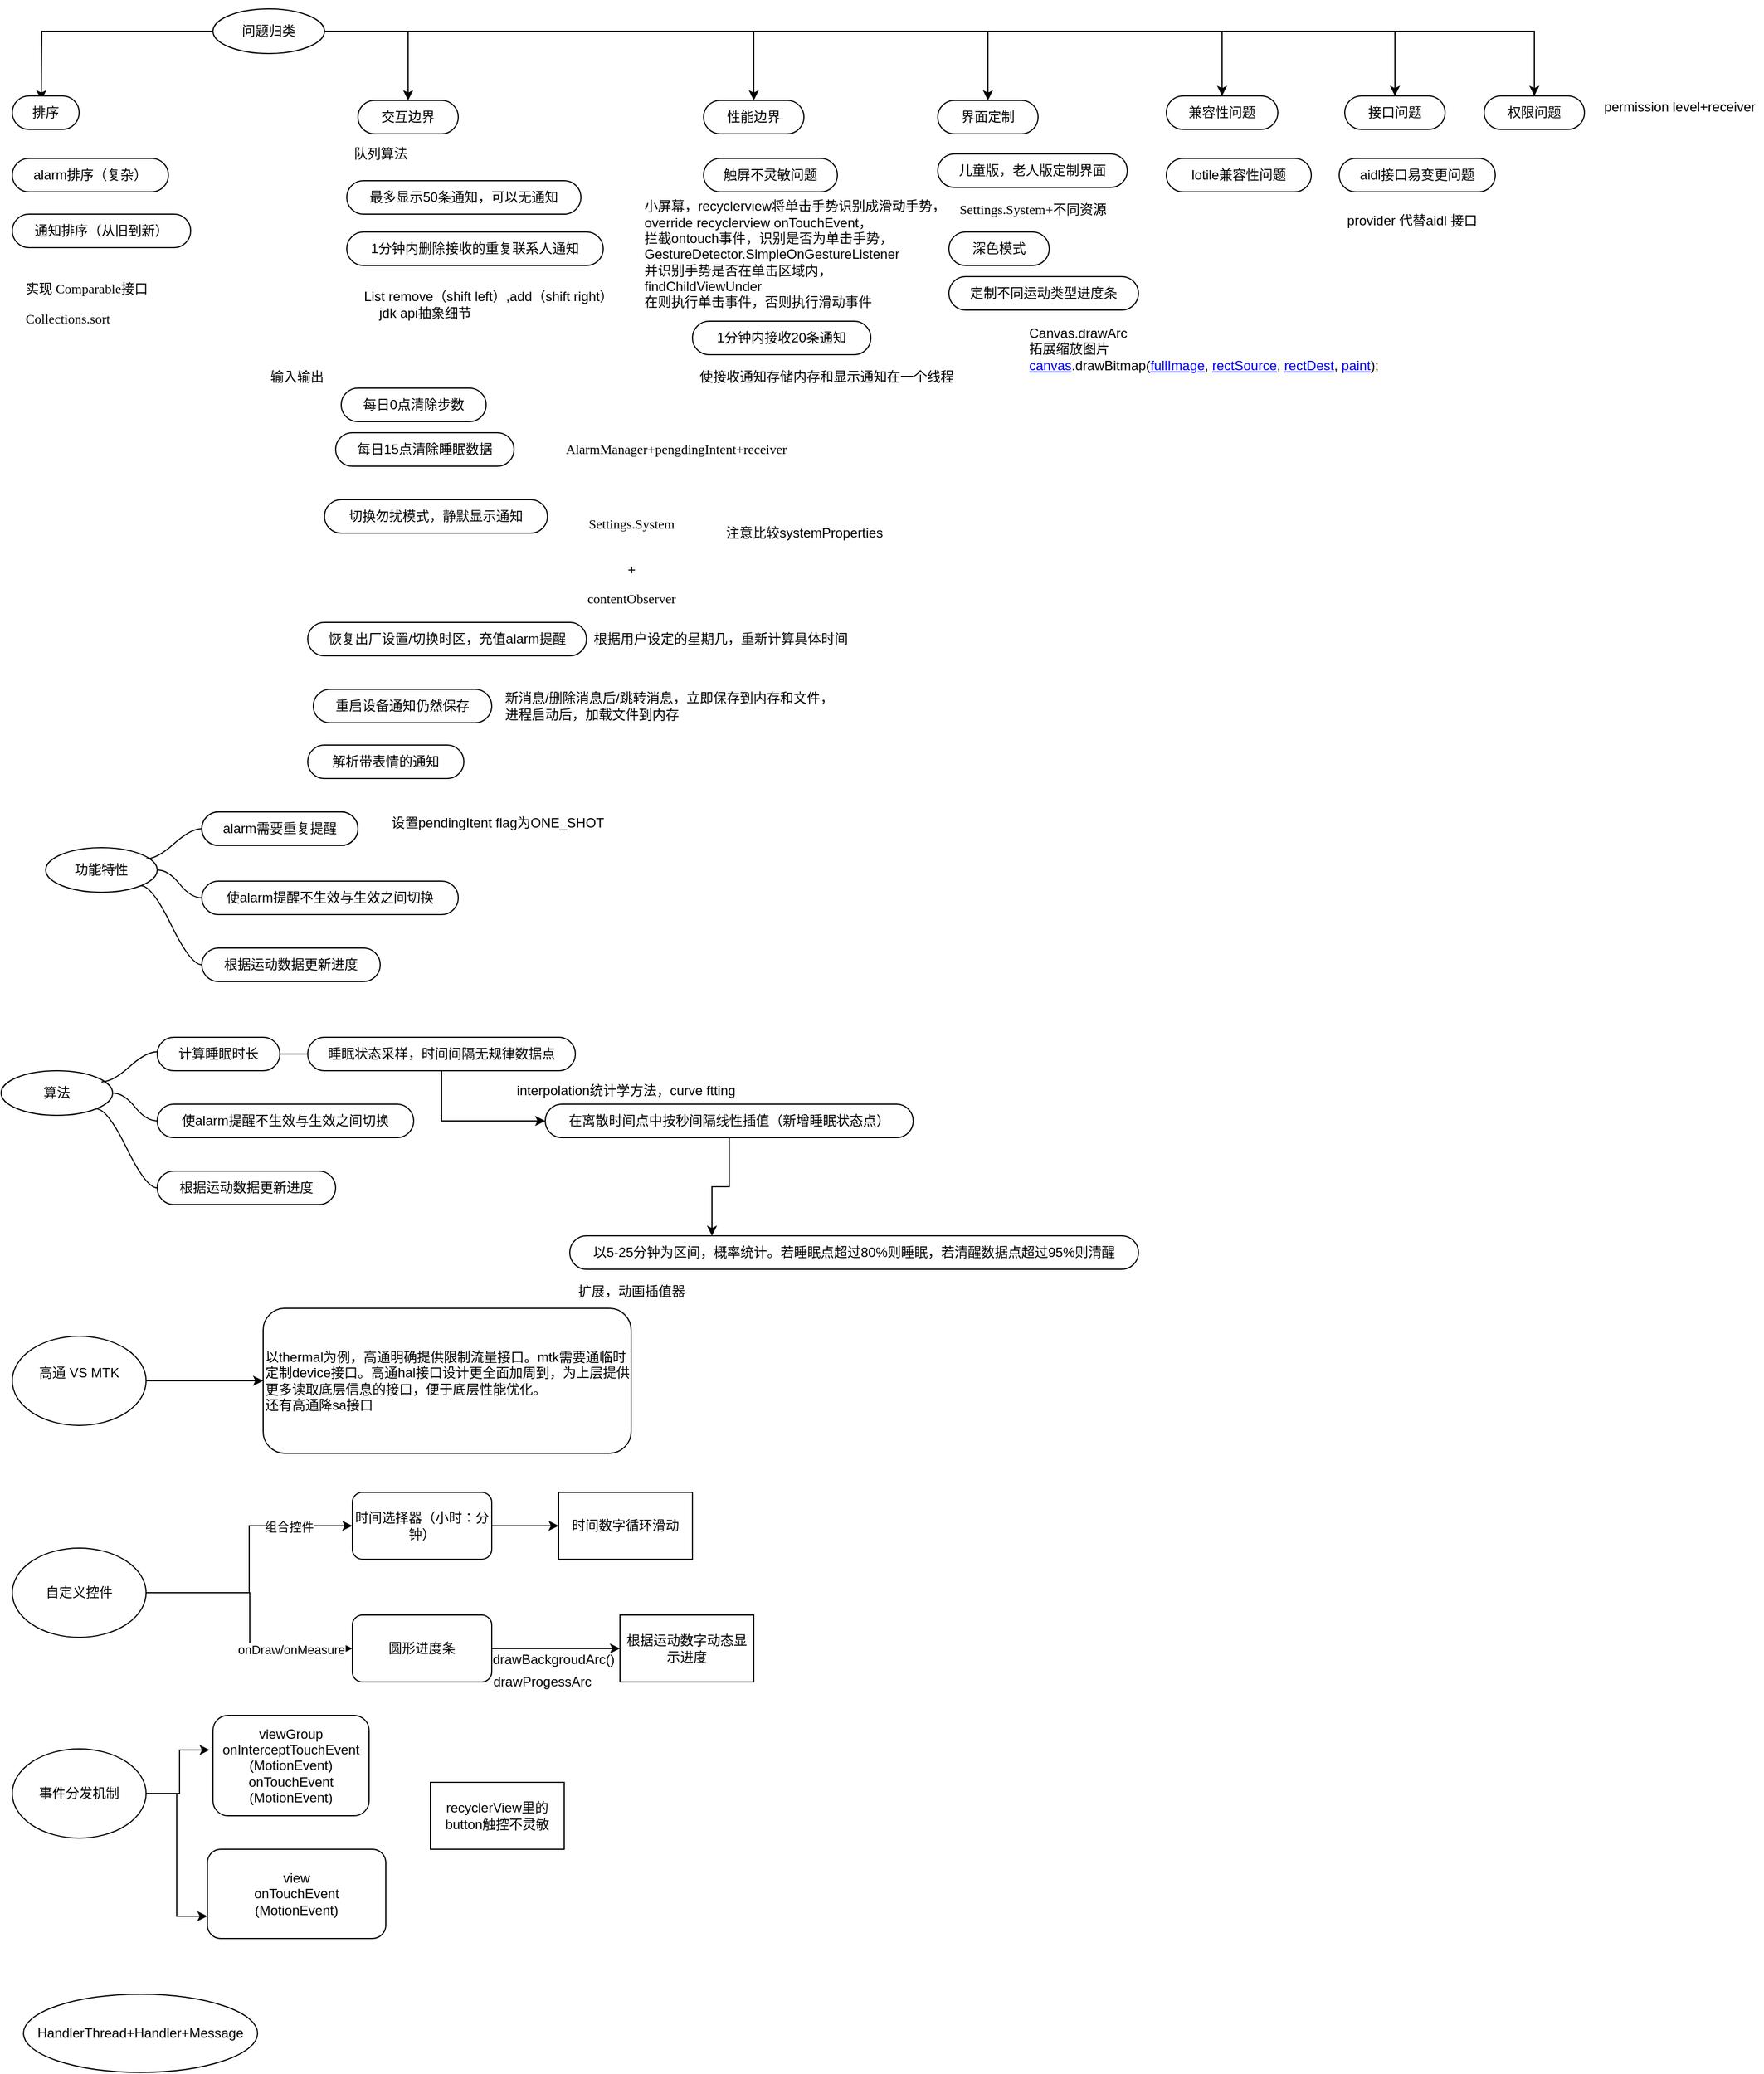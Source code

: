 <mxfile version="14.5.1" type="github" pages="8">
  <diagram id="mVWWuTxC_VbO-vwNad3Q" name="Plan">
    <mxGraphModel dx="782" dy="404" grid="1" gridSize="10" guides="1" tooltips="1" connect="1" arrows="1" fold="1" page="1" pageScale="1" pageWidth="850" pageHeight="1100" math="0" shadow="0">
      <root>
        <mxCell id="tNLlz-yMEQtdrSRHmOsQ-0" />
        <mxCell id="tNLlz-yMEQtdrSRHmOsQ-1" parent="tNLlz-yMEQtdrSRHmOsQ-0" />
        <mxCell id="tNLlz-yMEQtdrSRHmOsQ-23" style="edgeStyle=orthogonalEdgeStyle;rounded=0;orthogonalLoop=1;jettySize=auto;html=1;exitX=1;exitY=0.5;exitDx=0;exitDy=0;entryX=0.5;entryY=0;entryDx=0;entryDy=0;" parent="tNLlz-yMEQtdrSRHmOsQ-1" source="tNLlz-yMEQtdrSRHmOsQ-5" target="tNLlz-yMEQtdrSRHmOsQ-19" edge="1">
          <mxGeometry relative="1" as="geometry" />
        </mxCell>
        <mxCell id="tNLlz-yMEQtdrSRHmOsQ-24" style="edgeStyle=orthogonalEdgeStyle;rounded=0;orthogonalLoop=1;jettySize=auto;html=1;entryX=0.5;entryY=0;entryDx=0;entryDy=0;" parent="tNLlz-yMEQtdrSRHmOsQ-1" source="tNLlz-yMEQtdrSRHmOsQ-5" edge="1">
          <mxGeometry relative="1" as="geometry">
            <mxPoint x="36" y="152" as="targetPoint" />
          </mxGeometry>
        </mxCell>
        <mxCell id="tNLlz-yMEQtdrSRHmOsQ-25" style="edgeStyle=orthogonalEdgeStyle;rounded=0;orthogonalLoop=1;jettySize=auto;html=1;entryX=0.5;entryY=0;entryDx=0;entryDy=0;" parent="tNLlz-yMEQtdrSRHmOsQ-1" source="tNLlz-yMEQtdrSRHmOsQ-5" target="tNLlz-yMEQtdrSRHmOsQ-18" edge="1">
          <mxGeometry relative="1" as="geometry" />
        </mxCell>
        <mxCell id="tNLlz-yMEQtdrSRHmOsQ-34" style="edgeStyle=orthogonalEdgeStyle;rounded=0;orthogonalLoop=1;jettySize=auto;html=1;" parent="tNLlz-yMEQtdrSRHmOsQ-1" source="tNLlz-yMEQtdrSRHmOsQ-5" target="tNLlz-yMEQtdrSRHmOsQ-26" edge="1">
          <mxGeometry relative="1" as="geometry" />
        </mxCell>
        <mxCell id="tNLlz-yMEQtdrSRHmOsQ-56" style="edgeStyle=orthogonalEdgeStyle;rounded=0;orthogonalLoop=1;jettySize=auto;html=1;" parent="tNLlz-yMEQtdrSRHmOsQ-1" source="tNLlz-yMEQtdrSRHmOsQ-5" target="tNLlz-yMEQtdrSRHmOsQ-54" edge="1">
          <mxGeometry relative="1" as="geometry" />
        </mxCell>
        <mxCell id="tNLlz-yMEQtdrSRHmOsQ-57" style="edgeStyle=orthogonalEdgeStyle;rounded=0;orthogonalLoop=1;jettySize=auto;html=1;entryX=0.5;entryY=0;entryDx=0;entryDy=0;" parent="tNLlz-yMEQtdrSRHmOsQ-1" source="tNLlz-yMEQtdrSRHmOsQ-5" target="tNLlz-yMEQtdrSRHmOsQ-52" edge="1">
          <mxGeometry relative="1" as="geometry" />
        </mxCell>
        <mxCell id="tNLlz-yMEQtdrSRHmOsQ-61" style="edgeStyle=orthogonalEdgeStyle;rounded=0;orthogonalLoop=1;jettySize=auto;html=1;entryX=0.5;entryY=0;entryDx=0;entryDy=0;" parent="tNLlz-yMEQtdrSRHmOsQ-1" source="tNLlz-yMEQtdrSRHmOsQ-5" target="tNLlz-yMEQtdrSRHmOsQ-60" edge="1">
          <mxGeometry relative="1" as="geometry" />
        </mxCell>
        <mxCell id="tNLlz-yMEQtdrSRHmOsQ-5" value="问题归类" style="ellipse;whiteSpace=wrap;html=1;align=center;newEdgeStyle={&quot;edgeStyle&quot;:&quot;entityRelationEdgeStyle&quot;,&quot;startArrow&quot;:&quot;none&quot;,&quot;endArrow&quot;:&quot;none&quot;,&quot;segment&quot;:10,&quot;curved&quot;:1};treeFolding=1;treeMoving=1;" parent="tNLlz-yMEQtdrSRHmOsQ-1" vertex="1">
          <mxGeometry x="190" y="70" width="100" height="40" as="geometry" />
        </mxCell>
        <mxCell id="tNLlz-yMEQtdrSRHmOsQ-15" style="edgeStyle=orthogonalEdgeStyle;rounded=0;orthogonalLoop=1;jettySize=auto;html=1;exitX=0.5;exitY=1;exitDx=0;exitDy=0;" parent="tNLlz-yMEQtdrSRHmOsQ-1" edge="1">
          <mxGeometry relative="1" as="geometry">
            <mxPoint x="156" y="70" as="sourcePoint" />
            <mxPoint x="156" y="70" as="targetPoint" />
          </mxGeometry>
        </mxCell>
        <mxCell id="tNLlz-yMEQtdrSRHmOsQ-16" value="排序" style="whiteSpace=wrap;html=1;rounded=1;arcSize=50;align=center;verticalAlign=middle;strokeWidth=1;autosize=1;spacing=4;treeFolding=1;treeMoving=1;newEdgeStyle={&quot;edgeStyle&quot;:&quot;entityRelationEdgeStyle&quot;,&quot;startArrow&quot;:&quot;none&quot;,&quot;endArrow&quot;:&quot;none&quot;,&quot;segment&quot;:10,&quot;curved&quot;:1};" parent="tNLlz-yMEQtdrSRHmOsQ-1" vertex="1">
          <mxGeometry x="10" y="148" width="60" height="30" as="geometry" />
        </mxCell>
        <mxCell id="tNLlz-yMEQtdrSRHmOsQ-18" value="交互边界" style="whiteSpace=wrap;html=1;rounded=1;arcSize=50;align=center;verticalAlign=middle;strokeWidth=1;autosize=1;spacing=4;treeFolding=1;treeMoving=1;newEdgeStyle={&quot;edgeStyle&quot;:&quot;entityRelationEdgeStyle&quot;,&quot;startArrow&quot;:&quot;none&quot;,&quot;endArrow&quot;:&quot;none&quot;,&quot;segment&quot;:10,&quot;curved&quot;:1};" parent="tNLlz-yMEQtdrSRHmOsQ-1" vertex="1">
          <mxGeometry x="320" y="152" width="90" height="30" as="geometry" />
        </mxCell>
        <mxCell id="tNLlz-yMEQtdrSRHmOsQ-19" value="界面定制" style="whiteSpace=wrap;html=1;rounded=1;arcSize=50;align=center;verticalAlign=middle;strokeWidth=1;autosize=1;spacing=4;treeFolding=1;treeMoving=1;newEdgeStyle={&quot;edgeStyle&quot;:&quot;entityRelationEdgeStyle&quot;,&quot;startArrow&quot;:&quot;none&quot;,&quot;endArrow&quot;:&quot;none&quot;,&quot;segment&quot;:10,&quot;curved&quot;:1};" parent="tNLlz-yMEQtdrSRHmOsQ-1" vertex="1">
          <mxGeometry x="840" y="152" width="90" height="30" as="geometry" />
        </mxCell>
        <mxCell id="tNLlz-yMEQtdrSRHmOsQ-26" value="性能边界" style="whiteSpace=wrap;html=1;rounded=1;arcSize=50;align=center;verticalAlign=middle;strokeWidth=1;autosize=1;spacing=4;treeFolding=1;treeMoving=1;newEdgeStyle={&quot;edgeStyle&quot;:&quot;entityRelationEdgeStyle&quot;,&quot;startArrow&quot;:&quot;none&quot;,&quot;endArrow&quot;:&quot;none&quot;,&quot;segment&quot;:10,&quot;curved&quot;:1};" parent="tNLlz-yMEQtdrSRHmOsQ-1" vertex="1">
          <mxGeometry x="630" y="152" width="90" height="30" as="geometry" />
        </mxCell>
        <mxCell id="tNLlz-yMEQtdrSRHmOsQ-28" value="alarm排序（复杂）" style="whiteSpace=wrap;html=1;rounded=1;arcSize=50;align=center;verticalAlign=middle;strokeWidth=1;autosize=1;spacing=4;treeFolding=1;treeMoving=1;newEdgeStyle={&quot;edgeStyle&quot;:&quot;entityRelationEdgeStyle&quot;,&quot;startArrow&quot;:&quot;none&quot;,&quot;endArrow&quot;:&quot;none&quot;,&quot;segment&quot;:10,&quot;curved&quot;:1};" parent="tNLlz-yMEQtdrSRHmOsQ-1" vertex="1">
          <mxGeometry x="10" y="204" width="140" height="30" as="geometry" />
        </mxCell>
        <mxCell id="tNLlz-yMEQtdrSRHmOsQ-29" value="通知排序（从旧到新）" style="whiteSpace=wrap;html=1;rounded=1;arcSize=50;align=center;verticalAlign=middle;strokeWidth=1;autosize=1;spacing=4;treeFolding=1;treeMoving=1;newEdgeStyle={&quot;edgeStyle&quot;:&quot;entityRelationEdgeStyle&quot;,&quot;startArrow&quot;:&quot;none&quot;,&quot;endArrow&quot;:&quot;none&quot;,&quot;segment&quot;:10,&quot;curved&quot;:1};" parent="tNLlz-yMEQtdrSRHmOsQ-1" vertex="1">
          <mxGeometry x="10" y="254" width="160" height="30" as="geometry" />
        </mxCell>
        <mxCell id="tNLlz-yMEQtdrSRHmOsQ-30" value="最多显示50条通知，可以无通知" style="whiteSpace=wrap;html=1;rounded=1;arcSize=50;align=center;verticalAlign=middle;strokeWidth=1;autosize=1;spacing=4;treeFolding=1;treeMoving=1;newEdgeStyle={&quot;edgeStyle&quot;:&quot;entityRelationEdgeStyle&quot;,&quot;startArrow&quot;:&quot;none&quot;,&quot;endArrow&quot;:&quot;none&quot;,&quot;segment&quot;:10,&quot;curved&quot;:1};" parent="tNLlz-yMEQtdrSRHmOsQ-1" vertex="1">
          <mxGeometry x="310" y="224" width="210" height="30" as="geometry" />
        </mxCell>
        <mxCell id="tNLlz-yMEQtdrSRHmOsQ-31" style="edgeStyle=orthogonalEdgeStyle;rounded=0;orthogonalLoop=1;jettySize=auto;html=1;exitX=0.5;exitY=1;exitDx=0;exitDy=0;" parent="tNLlz-yMEQtdrSRHmOsQ-1" source="tNLlz-yMEQtdrSRHmOsQ-30" target="tNLlz-yMEQtdrSRHmOsQ-30" edge="1">
          <mxGeometry relative="1" as="geometry" />
        </mxCell>
        <mxCell id="tNLlz-yMEQtdrSRHmOsQ-35" value="1分钟内接收20条通知" style="whiteSpace=wrap;html=1;rounded=1;arcSize=50;align=center;verticalAlign=middle;strokeWidth=1;autosize=1;spacing=4;treeFolding=1;treeMoving=1;newEdgeStyle={&quot;edgeStyle&quot;:&quot;entityRelationEdgeStyle&quot;,&quot;startArrow&quot;:&quot;none&quot;,&quot;endArrow&quot;:&quot;none&quot;,&quot;segment&quot;:10,&quot;curved&quot;:1};" parent="tNLlz-yMEQtdrSRHmOsQ-1" vertex="1">
          <mxGeometry x="620" y="350" width="160" height="30" as="geometry" />
        </mxCell>
        <mxCell id="tNLlz-yMEQtdrSRHmOsQ-36" value="1分钟内删除接收的重复联系人通知" style="whiteSpace=wrap;html=1;rounded=1;arcSize=50;align=center;verticalAlign=middle;strokeWidth=1;autosize=1;spacing=4;treeFolding=1;treeMoving=1;newEdgeStyle={&quot;edgeStyle&quot;:&quot;entityRelationEdgeStyle&quot;,&quot;startArrow&quot;:&quot;none&quot;,&quot;endArrow&quot;:&quot;none&quot;,&quot;segment&quot;:10,&quot;curved&quot;:1};" parent="tNLlz-yMEQtdrSRHmOsQ-1" vertex="1">
          <mxGeometry x="310" y="270" width="230" height="30" as="geometry" />
        </mxCell>
        <mxCell id="tNLlz-yMEQtdrSRHmOsQ-37" value="儿童版，老人版定制界面" style="whiteSpace=wrap;html=1;rounded=1;arcSize=50;align=center;verticalAlign=middle;strokeWidth=1;autosize=1;spacing=4;treeFolding=1;treeMoving=1;newEdgeStyle={&quot;edgeStyle&quot;:&quot;entityRelationEdgeStyle&quot;,&quot;startArrow&quot;:&quot;none&quot;,&quot;endArrow&quot;:&quot;none&quot;,&quot;segment&quot;:10,&quot;curved&quot;:1};" parent="tNLlz-yMEQtdrSRHmOsQ-1" vertex="1">
          <mxGeometry x="840" y="200" width="170" height="30" as="geometry" />
        </mxCell>
        <mxCell id="tNLlz-yMEQtdrSRHmOsQ-38" value="重启设备通知仍然保存" style="whiteSpace=wrap;html=1;rounded=1;arcSize=50;align=center;verticalAlign=middle;strokeWidth=1;autosize=1;spacing=4;treeFolding=1;treeMoving=1;newEdgeStyle={&quot;edgeStyle&quot;:&quot;entityRelationEdgeStyle&quot;,&quot;startArrow&quot;:&quot;none&quot;,&quot;endArrow&quot;:&quot;none&quot;,&quot;segment&quot;:10,&quot;curved&quot;:1};" parent="tNLlz-yMEQtdrSRHmOsQ-1" vertex="1">
          <mxGeometry x="280" y="680" width="160" height="30" as="geometry" />
        </mxCell>
        <mxCell id="tNLlz-yMEQtdrSRHmOsQ-39" value="切换勿扰模式，静默显示通知" style="whiteSpace=wrap;html=1;rounded=1;arcSize=50;align=center;verticalAlign=middle;strokeWidth=1;autosize=1;spacing=4;treeFolding=1;treeMoving=1;newEdgeStyle={&quot;edgeStyle&quot;:&quot;entityRelationEdgeStyle&quot;,&quot;startArrow&quot;:&quot;none&quot;,&quot;endArrow&quot;:&quot;none&quot;,&quot;segment&quot;:10,&quot;curved&quot;:1};" parent="tNLlz-yMEQtdrSRHmOsQ-1" vertex="1">
          <mxGeometry x="290" y="510" width="200" height="30" as="geometry" />
        </mxCell>
        <mxCell id="tNLlz-yMEQtdrSRHmOsQ-40" value="解析带表情的通知" style="whiteSpace=wrap;html=1;rounded=1;arcSize=50;align=center;verticalAlign=middle;strokeWidth=1;autosize=1;spacing=4;treeFolding=1;treeMoving=1;newEdgeStyle={&quot;edgeStyle&quot;:&quot;entityRelationEdgeStyle&quot;,&quot;startArrow&quot;:&quot;none&quot;,&quot;endArrow&quot;:&quot;none&quot;,&quot;segment&quot;:10,&quot;curved&quot;:1};" parent="tNLlz-yMEQtdrSRHmOsQ-1" vertex="1">
          <mxGeometry x="275" y="730" width="140" height="30" as="geometry" />
        </mxCell>
        <mxCell id="tNLlz-yMEQtdrSRHmOsQ-41" value="触屏不灵敏问题" style="whiteSpace=wrap;html=1;rounded=1;arcSize=50;align=center;verticalAlign=middle;strokeWidth=1;autosize=1;spacing=4;treeFolding=1;treeMoving=1;newEdgeStyle={&quot;edgeStyle&quot;:&quot;entityRelationEdgeStyle&quot;,&quot;startArrow&quot;:&quot;none&quot;,&quot;endArrow&quot;:&quot;none&quot;,&quot;segment&quot;:10,&quot;curved&quot;:1};" parent="tNLlz-yMEQtdrSRHmOsQ-1" vertex="1">
          <mxGeometry x="630" y="204" width="120" height="30" as="geometry" />
        </mxCell>
        <mxCell id="tNLlz-yMEQtdrSRHmOsQ-42" value="恢复出厂设置/切换时区，充值alarm提醒" style="whiteSpace=wrap;html=1;rounded=1;arcSize=50;align=center;verticalAlign=middle;strokeWidth=1;autosize=1;spacing=4;treeFolding=1;treeMoving=1;newEdgeStyle={&quot;edgeStyle&quot;:&quot;entityRelationEdgeStyle&quot;,&quot;startArrow&quot;:&quot;none&quot;,&quot;endArrow&quot;:&quot;none&quot;,&quot;segment&quot;:10,&quot;curved&quot;:1};" parent="tNLlz-yMEQtdrSRHmOsQ-1" vertex="1">
          <mxGeometry x="275" y="620" width="250" height="30" as="geometry" />
        </mxCell>
        <mxCell id="tNLlz-yMEQtdrSRHmOsQ-43" value="功能特性" style="ellipse;whiteSpace=wrap;html=1;align=center;newEdgeStyle={&quot;edgeStyle&quot;:&quot;entityRelationEdgeStyle&quot;,&quot;startArrow&quot;:&quot;none&quot;,&quot;endArrow&quot;:&quot;none&quot;,&quot;segment&quot;:10,&quot;curved&quot;:1};treeFolding=1;treeMoving=1;" parent="tNLlz-yMEQtdrSRHmOsQ-1" vertex="1">
          <mxGeometry x="40" y="822" width="100" height="40" as="geometry" />
        </mxCell>
        <mxCell id="tNLlz-yMEQtdrSRHmOsQ-44" value="alarm需要重复提醒" style="whiteSpace=wrap;html=1;rounded=1;arcSize=50;align=center;verticalAlign=middle;strokeWidth=1;autosize=1;spacing=4;treeFolding=1;treeMoving=1;newEdgeStyle={&quot;edgeStyle&quot;:&quot;entityRelationEdgeStyle&quot;,&quot;startArrow&quot;:&quot;none&quot;,&quot;endArrow&quot;:&quot;none&quot;,&quot;segment&quot;:10,&quot;curved&quot;:1};" parent="tNLlz-yMEQtdrSRHmOsQ-1" vertex="1">
          <mxGeometry x="180" y="790" width="140" height="30" as="geometry" />
        </mxCell>
        <mxCell id="tNLlz-yMEQtdrSRHmOsQ-45" value="" style="edgeStyle=entityRelationEdgeStyle;startArrow=none;endArrow=none;segment=10;curved=1;" parent="tNLlz-yMEQtdrSRHmOsQ-1" target="tNLlz-yMEQtdrSRHmOsQ-44" edge="1">
          <mxGeometry relative="1" as="geometry">
            <mxPoint x="130" y="832" as="sourcePoint" />
          </mxGeometry>
        </mxCell>
        <mxCell id="tNLlz-yMEQtdrSRHmOsQ-46" value="使alarm提醒不生效与生效之间切换" style="whiteSpace=wrap;html=1;rounded=1;arcSize=50;align=center;verticalAlign=middle;strokeWidth=1;autosize=1;spacing=4;treeFolding=1;treeMoving=1;newEdgeStyle={&quot;edgeStyle&quot;:&quot;entityRelationEdgeStyle&quot;,&quot;startArrow&quot;:&quot;none&quot;,&quot;endArrow&quot;:&quot;none&quot;,&quot;segment&quot;:10,&quot;curved&quot;:1};" parent="tNLlz-yMEQtdrSRHmOsQ-1" vertex="1">
          <mxGeometry x="180" y="852" width="230" height="30" as="geometry" />
        </mxCell>
        <mxCell id="tNLlz-yMEQtdrSRHmOsQ-47" value="" style="edgeStyle=entityRelationEdgeStyle;startArrow=none;endArrow=none;segment=10;curved=1;exitX=1;exitY=0.5;exitDx=0;exitDy=0;" parent="tNLlz-yMEQtdrSRHmOsQ-1" source="tNLlz-yMEQtdrSRHmOsQ-43" target="tNLlz-yMEQtdrSRHmOsQ-46" edge="1">
          <mxGeometry relative="1" as="geometry">
            <mxPoint x="160" y="882" as="sourcePoint" />
          </mxGeometry>
        </mxCell>
        <mxCell id="tNLlz-yMEQtdrSRHmOsQ-48" value="定制不同运动类型进度条" style="whiteSpace=wrap;html=1;rounded=1;arcSize=50;align=center;verticalAlign=middle;strokeWidth=1;autosize=1;spacing=4;treeFolding=1;treeMoving=1;newEdgeStyle={&quot;edgeStyle&quot;:&quot;entityRelationEdgeStyle&quot;,&quot;startArrow&quot;:&quot;none&quot;,&quot;endArrow&quot;:&quot;none&quot;,&quot;segment&quot;:10,&quot;curved&quot;:1};" parent="tNLlz-yMEQtdrSRHmOsQ-1" vertex="1">
          <mxGeometry x="850" y="310" width="170" height="30" as="geometry" />
        </mxCell>
        <mxCell id="tNLlz-yMEQtdrSRHmOsQ-50" value="根据运动数据更新进度" style="whiteSpace=wrap;html=1;rounded=1;arcSize=50;align=center;verticalAlign=middle;strokeWidth=1;autosize=1;spacing=4;treeFolding=1;treeMoving=1;newEdgeStyle={&quot;edgeStyle&quot;:&quot;entityRelationEdgeStyle&quot;,&quot;startArrow&quot;:&quot;none&quot;,&quot;endArrow&quot;:&quot;none&quot;,&quot;segment&quot;:10,&quot;curved&quot;:1};" parent="tNLlz-yMEQtdrSRHmOsQ-1" vertex="1">
          <mxGeometry x="180" y="912" width="160" height="30" as="geometry" />
        </mxCell>
        <mxCell id="tNLlz-yMEQtdrSRHmOsQ-51" value="" style="edgeStyle=entityRelationEdgeStyle;startArrow=none;endArrow=none;segment=10;curved=1;exitX=1;exitY=1;exitDx=0;exitDy=0;" parent="tNLlz-yMEQtdrSRHmOsQ-1" source="tNLlz-yMEQtdrSRHmOsQ-43" target="tNLlz-yMEQtdrSRHmOsQ-50" edge="1">
          <mxGeometry relative="1" as="geometry">
            <mxPoint x="130" y="882" as="sourcePoint" />
          </mxGeometry>
        </mxCell>
        <mxCell id="tNLlz-yMEQtdrSRHmOsQ-52" value="兼容性问题" style="whiteSpace=wrap;html=1;rounded=1;arcSize=50;align=center;verticalAlign=middle;strokeWidth=1;autosize=1;spacing=4;treeFolding=1;treeMoving=1;newEdgeStyle={&quot;edgeStyle&quot;:&quot;entityRelationEdgeStyle&quot;,&quot;startArrow&quot;:&quot;none&quot;,&quot;endArrow&quot;:&quot;none&quot;,&quot;segment&quot;:10,&quot;curved&quot;:1};" parent="tNLlz-yMEQtdrSRHmOsQ-1" vertex="1">
          <mxGeometry x="1045" y="148" width="100" height="30" as="geometry" />
        </mxCell>
        <mxCell id="tNLlz-yMEQtdrSRHmOsQ-53" value="lotile兼容性问题" style="whiteSpace=wrap;html=1;rounded=1;arcSize=50;align=center;verticalAlign=middle;strokeWidth=1;autosize=1;spacing=4;treeFolding=1;treeMoving=1;newEdgeStyle={&quot;edgeStyle&quot;:&quot;entityRelationEdgeStyle&quot;,&quot;startArrow&quot;:&quot;none&quot;,&quot;endArrow&quot;:&quot;none&quot;,&quot;segment&quot;:10,&quot;curved&quot;:1};" parent="tNLlz-yMEQtdrSRHmOsQ-1" vertex="1">
          <mxGeometry x="1045" y="204" width="130" height="30" as="geometry" />
        </mxCell>
        <mxCell id="tNLlz-yMEQtdrSRHmOsQ-54" value="接口问题" style="whiteSpace=wrap;html=1;rounded=1;arcSize=50;align=center;verticalAlign=middle;strokeWidth=1;autosize=1;spacing=4;treeFolding=1;treeMoving=1;newEdgeStyle={&quot;edgeStyle&quot;:&quot;entityRelationEdgeStyle&quot;,&quot;startArrow&quot;:&quot;none&quot;,&quot;endArrow&quot;:&quot;none&quot;,&quot;segment&quot;:10,&quot;curved&quot;:1};" parent="tNLlz-yMEQtdrSRHmOsQ-1" vertex="1">
          <mxGeometry x="1205" y="148" width="90" height="30" as="geometry" />
        </mxCell>
        <mxCell id="tNLlz-yMEQtdrSRHmOsQ-55" value="aidl接口易变更问题" style="whiteSpace=wrap;html=1;rounded=1;arcSize=50;align=center;verticalAlign=middle;strokeWidth=1;autosize=1;spacing=4;treeFolding=1;treeMoving=1;newEdgeStyle={&quot;edgeStyle&quot;:&quot;entityRelationEdgeStyle&quot;,&quot;startArrow&quot;:&quot;none&quot;,&quot;endArrow&quot;:&quot;none&quot;,&quot;segment&quot;:10,&quot;curved&quot;:1};" parent="tNLlz-yMEQtdrSRHmOsQ-1" vertex="1">
          <mxGeometry x="1200" y="204" width="140" height="30" as="geometry" />
        </mxCell>
        <mxCell id="tNLlz-yMEQtdrSRHmOsQ-58" value="每日0点清除步数" style="whiteSpace=wrap;html=1;rounded=1;arcSize=50;align=center;verticalAlign=middle;strokeWidth=1;autosize=1;spacing=4;treeFolding=1;treeMoving=1;newEdgeStyle={&quot;edgeStyle&quot;:&quot;entityRelationEdgeStyle&quot;,&quot;startArrow&quot;:&quot;none&quot;,&quot;endArrow&quot;:&quot;none&quot;,&quot;segment&quot;:10,&quot;curved&quot;:1};" parent="tNLlz-yMEQtdrSRHmOsQ-1" vertex="1">
          <mxGeometry x="305" y="410" width="130" height="30" as="geometry" />
        </mxCell>
        <mxCell id="tNLlz-yMEQtdrSRHmOsQ-59" value="每日15点清除睡眠数据" style="whiteSpace=wrap;html=1;rounded=1;arcSize=50;align=center;verticalAlign=middle;strokeWidth=1;autosize=1;spacing=4;treeFolding=1;treeMoving=1;newEdgeStyle={&quot;edgeStyle&quot;:&quot;entityRelationEdgeStyle&quot;,&quot;startArrow&quot;:&quot;none&quot;,&quot;endArrow&quot;:&quot;none&quot;,&quot;segment&quot;:10,&quot;curved&quot;:1};" parent="tNLlz-yMEQtdrSRHmOsQ-1" vertex="1">
          <mxGeometry x="300" y="450" width="160" height="30" as="geometry" />
        </mxCell>
        <mxCell id="tNLlz-yMEQtdrSRHmOsQ-60" value="权限问题" style="whiteSpace=wrap;html=1;rounded=1;arcSize=50;align=center;verticalAlign=middle;strokeWidth=1;autosize=1;spacing=4;treeFolding=1;treeMoving=1;newEdgeStyle={&quot;edgeStyle&quot;:&quot;entityRelationEdgeStyle&quot;,&quot;startArrow&quot;:&quot;none&quot;,&quot;endArrow&quot;:&quot;none&quot;,&quot;segment&quot;:10,&quot;curved&quot;:1};" parent="tNLlz-yMEQtdrSRHmOsQ-1" vertex="1">
          <mxGeometry x="1330" y="148" width="90" height="30" as="geometry" />
        </mxCell>
        <mxCell id="z47raid-4QwAcMhE8_F2-0" value="&lt;div align=&quot;left&quot;&gt;&lt;font style=&quot;font-size: 12px&quot; face=&quot;Verdana&quot;&gt;实现 Comparable接口&lt;/font&gt;&lt;/div&gt;&lt;div align=&quot;left&quot;&gt;&lt;pre style=&quot;background-color: rgb(255 , 255 , 255) ; color: rgb(0 , 0 , 0)&quot;&gt;&lt;font style=&quot;font-size: 12px&quot; face=&quot;Verdana&quot;&gt;Collections.sort&lt;/font&gt;&lt;/pre&gt;&lt;/div&gt;" style="text;html=1;align=left;verticalAlign=middle;resizable=0;points=[];autosize=1;" parent="tNLlz-yMEQtdrSRHmOsQ-1" vertex="1">
          <mxGeometry x="20" y="310" width="140" height="60" as="geometry" />
        </mxCell>
        <mxCell id="z47raid-4QwAcMhE8_F2-1" value="队列算法" style="text;html=1;align=center;verticalAlign=middle;resizable=0;points=[];autosize=1;" parent="tNLlz-yMEQtdrSRHmOsQ-1" vertex="1">
          <mxGeometry x="310" y="190" width="60" height="20" as="geometry" />
        </mxCell>
        <mxCell id="z47raid-4QwAcMhE8_F2-2" value="alarm需要重复提醒" style="whiteSpace=wrap;html=1;rounded=1;arcSize=50;align=center;verticalAlign=middle;strokeWidth=1;autosize=1;spacing=4;treeFolding=1;treeMoving=1;newEdgeStyle={&quot;edgeStyle&quot;:&quot;entityRelationEdgeStyle&quot;,&quot;startArrow&quot;:&quot;none&quot;,&quot;endArrow&quot;:&quot;none&quot;,&quot;segment&quot;:10,&quot;curved&quot;:1};" parent="tNLlz-yMEQtdrSRHmOsQ-1" vertex="1">
          <mxGeometry x="180" y="790" width="140" height="30" as="geometry" />
        </mxCell>
        <mxCell id="z47raid-4QwAcMhE8_F2-3" value="alarm需要重复提醒" style="whiteSpace=wrap;html=1;rounded=1;arcSize=50;align=center;verticalAlign=middle;strokeWidth=1;autosize=1;spacing=4;treeFolding=1;treeMoving=1;newEdgeStyle={&quot;edgeStyle&quot;:&quot;entityRelationEdgeStyle&quot;,&quot;startArrow&quot;:&quot;none&quot;,&quot;endArrow&quot;:&quot;none&quot;,&quot;segment&quot;:10,&quot;curved&quot;:1};" parent="tNLlz-yMEQtdrSRHmOsQ-1" vertex="1">
          <mxGeometry x="180" y="790" width="140" height="30" as="geometry" />
        </mxCell>
        <mxCell id="z47raid-4QwAcMhE8_F2-4" value="输入输出" style="text;html=1;align=center;verticalAlign=middle;resizable=0;points=[];autosize=1;" parent="tNLlz-yMEQtdrSRHmOsQ-1" vertex="1">
          <mxGeometry x="235" y="390" width="60" height="20" as="geometry" />
        </mxCell>
        <mxCell id="BQzjKILyL0WDWtUlH1uS-0" value="&lt;div&gt;&amp;nbsp;&amp;nbsp;&amp;nbsp;&amp;nbsp;&amp;nbsp;&amp;nbsp;&amp;nbsp;&amp;nbsp;&amp;nbsp;&amp;nbsp;&amp;nbsp;&amp;nbsp;&amp;nbsp;&amp;nbsp;&amp;nbsp;&amp;nbsp;&amp;nbsp;&amp;nbsp;&amp;nbsp;&amp;nbsp;&amp;nbsp;&amp;nbsp;&amp;nbsp;&amp;nbsp;&amp;nbsp;&amp;nbsp;&amp;nbsp;&amp;nbsp;&amp;nbsp;&amp;nbsp;&amp;nbsp;&amp;nbsp;&amp;nbsp; List remove（shift left）,add（shift right） &lt;br&gt;&lt;/div&gt;&lt;div&gt;jdk api抽象细节&lt;/div&gt;" style="text;html=1;align=center;verticalAlign=middle;resizable=0;points=[];autosize=1;" parent="tNLlz-yMEQtdrSRHmOsQ-1" vertex="1">
          <mxGeometry x="205" y="320" width="350" height="30" as="geometry" />
        </mxCell>
        <mxCell id="BQzjKILyL0WDWtUlH1uS-1" value="&lt;pre style=&quot;background-color: rgb(255 , 255 , 255) ; color: rgb(0 , 0 , 0) ; font-family: &amp;#34;consolas&amp;#34;&quot;&gt;&lt;font style=&quot;font-size: 12px&quot;&gt;AlarmManager&lt;/font&gt;&lt;font style=&quot;font-size: 12px&quot;&gt;+pengdingIntent+receiver&lt;/font&gt;&lt;/pre&gt;" style="text;html=1;align=center;verticalAlign=middle;resizable=0;points=[];autosize=1;" parent="tNLlz-yMEQtdrSRHmOsQ-1" vertex="1">
          <mxGeometry x="480" y="445" width="250" height="40" as="geometry" />
        </mxCell>
        <mxCell id="BQzjKILyL0WDWtUlH1uS-2" value="&lt;pre style=&quot;background-color: rgb(255 , 255 , 255) ; color: rgb(0 , 0 , 0) ; font-family: &amp;#34;consolas&amp;#34;&quot;&gt;&lt;font style=&quot;font-size: 12px&quot;&gt;Settings.System&lt;/font&gt;&lt;/pre&gt;&lt;div&gt;&lt;font style=&quot;font-size: 12px&quot;&gt;&lt;br&gt;&lt;/font&gt;&lt;/div&gt;&lt;div&gt;&lt;font style=&quot;font-size: 12px&quot;&gt;+&lt;br&gt;&lt;/font&gt;&lt;pre style=&quot;background-color: rgb(255 , 255 , 255) ; color: rgb(0 , 0 , 0) ; font-family: &amp;#34;consolas&amp;#34;&quot;&gt;&lt;font style=&quot;font-size: 12px&quot;&gt;contentObserver&lt;/font&gt;&lt;/pre&gt;&lt;/div&gt;" style="text;html=1;align=center;verticalAlign=middle;resizable=0;points=[];autosize=1;" parent="tNLlz-yMEQtdrSRHmOsQ-1" vertex="1">
          <mxGeometry x="510" y="510" width="110" height="110" as="geometry" />
        </mxCell>
        <mxCell id="BQzjKILyL0WDWtUlH1uS-3" value="&amp;nbsp;&amp;nbsp;&amp;nbsp;&amp;nbsp;&amp;nbsp;&amp;nbsp;&amp;nbsp;&amp;nbsp;&amp;nbsp;&amp;nbsp;&amp;nbsp;&amp;nbsp;&amp;nbsp;&amp;nbsp; 根据用户设定的星期几，重新计算具体时间" style="text;html=1;align=center;verticalAlign=middle;resizable=0;points=[];autosize=1;" parent="tNLlz-yMEQtdrSRHmOsQ-1" vertex="1">
          <mxGeometry x="475" y="625" width="290" height="20" as="geometry" />
        </mxCell>
        <mxCell id="BQzjKILyL0WDWtUlH1uS-4" value="注意比较systemProperties" style="text;html=1;align=center;verticalAlign=middle;resizable=0;points=[];autosize=1;" parent="tNLlz-yMEQtdrSRHmOsQ-1" vertex="1">
          <mxGeometry x="640" y="530" width="160" height="20" as="geometry" />
        </mxCell>
        <mxCell id="BQzjKILyL0WDWtUlH1uS-5" value="&lt;div align=&quot;left&quot;&gt;新消息/删除消息后/跳转消息，立即保存到内存和文件，&lt;/div&gt;&lt;div align=&quot;left&quot;&gt;进程启动后，加载文件到内存&lt;/div&gt;" style="text;html=1;align=left;verticalAlign=middle;resizable=0;points=[];autosize=1;" parent="tNLlz-yMEQtdrSRHmOsQ-1" vertex="1">
          <mxGeometry x="450" y="680" width="310" height="30" as="geometry" />
        </mxCell>
        <mxCell id="BQzjKILyL0WDWtUlH1uS-6" value="&lt;pre style=&quot;background-color: rgb(255 , 255 , 255) ; color: rgb(0 , 0 , 0) ; font-family: &amp;#34;consolas&amp;#34;&quot;&gt;&lt;font style=&quot;font-size: 12px&quot;&gt;Settings.System+不同资源&lt;/font&gt;&lt;/pre&gt;" style="text;html=1;align=center;verticalAlign=middle;resizable=0;points=[];autosize=1;" parent="tNLlz-yMEQtdrSRHmOsQ-1" vertex="1">
          <mxGeometry x="840" y="230" width="170" height="40" as="geometry" />
        </mxCell>
        <mxCell id="BQzjKILyL0WDWtUlH1uS-7" value="permission level+receiver" style="text;html=1;align=center;verticalAlign=middle;resizable=0;points=[];autosize=1;" parent="tNLlz-yMEQtdrSRHmOsQ-1" vertex="1">
          <mxGeometry x="1430" y="148" width="150" height="20" as="geometry" />
        </mxCell>
        <mxCell id="BQzjKILyL0WDWtUlH1uS-8" value="provider 代替aidl 接口" style="text;html=1;align=center;verticalAlign=middle;resizable=0;points=[];autosize=1;" parent="tNLlz-yMEQtdrSRHmOsQ-1" vertex="1">
          <mxGeometry x="1200" y="250" width="130" height="20" as="geometry" />
        </mxCell>
        <mxCell id="BQzjKILyL0WDWtUlH1uS-9" value="&lt;div align=&quot;left&quot;&gt;&lt;font style=&quot;font-size: 12px&quot;&gt;小屏幕，recyclerview将单击手势识别成滑动手势，&lt;/font&gt;&lt;/div&gt;&lt;div align=&quot;left&quot;&gt;&lt;font style=&quot;font-size: 12px&quot;&gt;override recyclerview&lt;/font&gt;&lt;font style=&quot;font-size: 12px&quot;&gt; onTouchEvent&lt;/font&gt;&lt;font style=&quot;font-size: 12px&quot;&gt;，&lt;/font&gt;&lt;/div&gt;&lt;div align=&quot;left&quot;&gt;&lt;font style=&quot;font-size: 12px&quot;&gt;拦截ontouch事件，识别是否为单击手势，&lt;/font&gt;&lt;font style=&quot;font-size: 12px&quot;&gt;&lt;br&gt;&lt;/font&gt;&lt;/div&gt;&lt;div align=&quot;left&quot;&gt;&lt;font style=&quot;font-size: 12px&quot;&gt;GestureDetector.SimpleOnGestureListener&lt;/font&gt;&lt;/div&gt;&lt;div align=&quot;left&quot;&gt;&lt;font style=&quot;font-size: 12px&quot;&gt;并识别手势是否在单击区域内，&lt;font style=&quot;font-size: 12px&quot;&gt;&lt;br&gt;&lt;/font&gt;&lt;/font&gt;&lt;/div&gt;&lt;div align=&quot;left&quot;&gt;&lt;font style=&quot;font-size: 12px&quot;&gt;findChildViewUnder&lt;/font&gt;&lt;/div&gt;&lt;div align=&quot;left&quot;&gt;&lt;font style=&quot;font-size: 12px&quot;&gt;在则执行单击事件，否则执行滑动事件&lt;/font&gt;&lt;/div&gt;" style="text;html=1;align=left;verticalAlign=middle;resizable=0;points=[];autosize=1;" parent="tNLlz-yMEQtdrSRHmOsQ-1" vertex="1">
          <mxGeometry x="575" y="240" width="290" height="100" as="geometry" />
        </mxCell>
        <mxCell id="BQzjKILyL0WDWtUlH1uS-10" value="使接收通知存储内存和显示通知在一个线程" style="text;html=1;align=center;verticalAlign=middle;resizable=0;points=[];autosize=1;" parent="tNLlz-yMEQtdrSRHmOsQ-1" vertex="1">
          <mxGeometry x="620" y="390" width="240" height="20" as="geometry" />
        </mxCell>
        <mxCell id="BQzjKILyL0WDWtUlH1uS-11" value="深色模式" style="whiteSpace=wrap;html=1;rounded=1;arcSize=50;align=center;verticalAlign=middle;strokeWidth=1;autosize=1;spacing=4;treeFolding=1;treeMoving=1;newEdgeStyle={&quot;edgeStyle&quot;:&quot;entityRelationEdgeStyle&quot;,&quot;startArrow&quot;:&quot;none&quot;,&quot;endArrow&quot;:&quot;none&quot;,&quot;segment&quot;:10,&quot;curved&quot;:1};" parent="tNLlz-yMEQtdrSRHmOsQ-1" vertex="1">
          <mxGeometry x="850" y="270" width="90" height="30" as="geometry" />
        </mxCell>
        <mxCell id="BQzjKILyL0WDWtUlH1uS-12" value="设置pendingItent flag为ONE_SHOT" style="text;html=1;align=center;verticalAlign=middle;resizable=0;points=[];autosize=1;" parent="tNLlz-yMEQtdrSRHmOsQ-1" vertex="1">
          <mxGeometry x="340" y="790" width="210" height="20" as="geometry" />
        </mxCell>
        <mxCell id="2henv8yXizlIHoVuq8M5-0" value="&lt;div&gt;Canvas.drawArc&lt;/div&gt;&lt;div&gt;拓展缩放图片&lt;/div&gt;&lt;div&gt; &lt;span class=&quot;cm-variable-2&quot;&gt;&lt;a class=&quot;semantic-decoration&quot; href=&quot;https://cs.android.com/android/platform/superproject/+/master:packages/apps/Settings/src/com/android/settings/users/EditUserPhotoController.java;drc=master;l=299?q=EditUserPhotoController&amp;amp;ss=android%2Fplatform%2Fsuperproject&quot;&gt;canvas&lt;/a&gt;&lt;/span&gt;.drawBitmap(&lt;span class=&quot;cm-variable-2&quot;&gt;&lt;a class=&quot;semantic-decoration&quot; href=&quot;https://cs.android.com/android/platform/superproject/+/master:packages/apps/Settings/src/com/android/settings/users/EditUserPhotoController.java;drc=master;l=300?q=EditUserPhotoController&amp;amp;ss=android%2Fplatform%2Fsuperproject&quot;&gt;fullImage&lt;/a&gt;&lt;/span&gt;, &lt;span class=&quot;cm-variable-2&quot;&gt;&lt;a class=&quot;semantic-decoration&quot; href=&quot;https://cs.android.com/android/platform/superproject/+/master:packages/apps/Settings/src/com/android/settings/users/EditUserPhotoController.java;drc=master;l=313?q=EditUserPhotoController&amp;amp;ss=android%2Fplatform%2Fsuperproject&quot;&gt;rectSource&lt;/a&gt;&lt;/span&gt;, &lt;span class=&quot;cm-variable-2&quot;&gt;&lt;a class=&quot;semantic-decoration&quot; href=&quot;https://cs.android.com/android/platform/superproject/+/master:packages/apps/Settings/src/com/android/settings/users/EditUserPhotoController.java;drc=master;l=315?q=EditUserPhotoController&amp;amp;ss=android%2Fplatform%2Fsuperproject&quot;&gt;rectDest&lt;/a&gt;&lt;/span&gt;, &lt;span class=&quot;cm-variable-2&quot;&gt;&lt;a class=&quot;semantic-decoration&quot; href=&quot;https://cs.android.com/android/platform/superproject/+/master:packages/apps/Settings/src/com/android/settings/users/EditUserPhotoController.java;drc=master;l=316?q=EditUserPhotoController&amp;amp;ss=android%2Fplatform%2Fsuperproject&quot;&gt;paint&lt;/a&gt;&lt;/span&gt;);&lt;/div&gt;" style="text;html=1;align=left;verticalAlign=middle;resizable=0;points=[];autosize=1;" parent="tNLlz-yMEQtdrSRHmOsQ-1" vertex="1">
          <mxGeometry x="920" y="350" width="330" height="50" as="geometry" />
        </mxCell>
        <mxCell id="v8KJgjF3nx-LMQuyAALV-0" value="算法" style="ellipse;whiteSpace=wrap;html=1;align=center;newEdgeStyle={&quot;edgeStyle&quot;:&quot;entityRelationEdgeStyle&quot;,&quot;startArrow&quot;:&quot;none&quot;,&quot;endArrow&quot;:&quot;none&quot;,&quot;segment&quot;:10,&quot;curved&quot;:1};treeFolding=1;treeMoving=1;" parent="tNLlz-yMEQtdrSRHmOsQ-1" vertex="1">
          <mxGeometry y="1022" width="100" height="40" as="geometry" />
        </mxCell>
        <mxCell id="v8KJgjF3nx-LMQuyAALV-1" value="" style="edgeStyle=entityRelationEdgeStyle;startArrow=none;endArrow=none;segment=10;curved=1;" parent="tNLlz-yMEQtdrSRHmOsQ-1" edge="1">
          <mxGeometry relative="1" as="geometry">
            <mxPoint x="90" y="1032" as="sourcePoint" />
            <mxPoint x="140" y="1005" as="targetPoint" />
          </mxGeometry>
        </mxCell>
        <mxCell id="v8KJgjF3nx-LMQuyAALV-2" value="使alarm提醒不生效与生效之间切换" style="whiteSpace=wrap;html=1;rounded=1;arcSize=50;align=center;verticalAlign=middle;strokeWidth=1;autosize=1;spacing=4;treeFolding=1;treeMoving=1;newEdgeStyle={&quot;edgeStyle&quot;:&quot;entityRelationEdgeStyle&quot;,&quot;startArrow&quot;:&quot;none&quot;,&quot;endArrow&quot;:&quot;none&quot;,&quot;segment&quot;:10,&quot;curved&quot;:1};" parent="tNLlz-yMEQtdrSRHmOsQ-1" vertex="1">
          <mxGeometry x="140" y="1052" width="230" height="30" as="geometry" />
        </mxCell>
        <mxCell id="v8KJgjF3nx-LMQuyAALV-3" value="" style="edgeStyle=entityRelationEdgeStyle;startArrow=none;endArrow=none;segment=10;curved=1;exitX=1;exitY=0.5;exitDx=0;exitDy=0;" parent="tNLlz-yMEQtdrSRHmOsQ-1" source="v8KJgjF3nx-LMQuyAALV-0" target="v8KJgjF3nx-LMQuyAALV-2" edge="1">
          <mxGeometry relative="1" as="geometry">
            <mxPoint x="120" y="1082" as="sourcePoint" />
          </mxGeometry>
        </mxCell>
        <mxCell id="v8KJgjF3nx-LMQuyAALV-4" value="根据运动数据更新进度" style="whiteSpace=wrap;html=1;rounded=1;arcSize=50;align=center;verticalAlign=middle;strokeWidth=1;autosize=1;spacing=4;treeFolding=1;treeMoving=1;newEdgeStyle={&quot;edgeStyle&quot;:&quot;entityRelationEdgeStyle&quot;,&quot;startArrow&quot;:&quot;none&quot;,&quot;endArrow&quot;:&quot;none&quot;,&quot;segment&quot;:10,&quot;curved&quot;:1};" parent="tNLlz-yMEQtdrSRHmOsQ-1" vertex="1">
          <mxGeometry x="140" y="1112" width="160" height="30" as="geometry" />
        </mxCell>
        <mxCell id="v8KJgjF3nx-LMQuyAALV-5" value="" style="edgeStyle=entityRelationEdgeStyle;startArrow=none;endArrow=none;segment=10;curved=1;exitX=1;exitY=1;exitDx=0;exitDy=0;" parent="tNLlz-yMEQtdrSRHmOsQ-1" source="v8KJgjF3nx-LMQuyAALV-0" target="v8KJgjF3nx-LMQuyAALV-4" edge="1">
          <mxGeometry relative="1" as="geometry">
            <mxPoint x="90" y="1082" as="sourcePoint" />
          </mxGeometry>
        </mxCell>
        <mxCell id="v8KJgjF3nx-LMQuyAALV-7" style="edgeStyle=orthogonalEdgeStyle;rounded=0;orthogonalLoop=1;jettySize=auto;html=1;exitX=1;exitY=0.5;exitDx=0;exitDy=0;" parent="tNLlz-yMEQtdrSRHmOsQ-1" source="v8KJgjF3nx-LMQuyAALV-6" edge="1">
          <mxGeometry relative="1" as="geometry">
            <mxPoint x="290" y="1007" as="targetPoint" />
          </mxGeometry>
        </mxCell>
        <mxCell id="v8KJgjF3nx-LMQuyAALV-6" value="计算睡眠时长" style="whiteSpace=wrap;html=1;rounded=1;arcSize=50;align=center;verticalAlign=middle;strokeWidth=1;autosize=1;spacing=4;treeFolding=1;treeMoving=1;newEdgeStyle={&quot;edgeStyle&quot;:&quot;entityRelationEdgeStyle&quot;,&quot;startArrow&quot;:&quot;none&quot;,&quot;endArrow&quot;:&quot;none&quot;,&quot;segment&quot;:10,&quot;curved&quot;:1};" parent="tNLlz-yMEQtdrSRHmOsQ-1" vertex="1">
          <mxGeometry x="140" y="992" width="110" height="30" as="geometry" />
        </mxCell>
        <mxCell id="v8KJgjF3nx-LMQuyAALV-11" style="edgeStyle=orthogonalEdgeStyle;rounded=0;orthogonalLoop=1;jettySize=auto;html=1;entryX=0;entryY=0.5;entryDx=0;entryDy=0;" parent="tNLlz-yMEQtdrSRHmOsQ-1" source="v8KJgjF3nx-LMQuyAALV-8" target="v8KJgjF3nx-LMQuyAALV-9" edge="1">
          <mxGeometry relative="1" as="geometry" />
        </mxCell>
        <mxCell id="v8KJgjF3nx-LMQuyAALV-8" value="睡眠状态采样，时间间隔无规律数据点" style="whiteSpace=wrap;html=1;rounded=1;arcSize=50;align=center;verticalAlign=middle;strokeWidth=1;autosize=1;spacing=4;treeFolding=1;treeMoving=1;newEdgeStyle={&quot;edgeStyle&quot;:&quot;entityRelationEdgeStyle&quot;,&quot;startArrow&quot;:&quot;none&quot;,&quot;endArrow&quot;:&quot;none&quot;,&quot;segment&quot;:10,&quot;curved&quot;:1};" parent="tNLlz-yMEQtdrSRHmOsQ-1" vertex="1">
          <mxGeometry x="275" y="992" width="240" height="30" as="geometry" />
        </mxCell>
        <mxCell id="v8KJgjF3nx-LMQuyAALV-13" style="edgeStyle=orthogonalEdgeStyle;rounded=0;orthogonalLoop=1;jettySize=auto;html=1;entryX=0.25;entryY=0;entryDx=0;entryDy=0;" parent="tNLlz-yMEQtdrSRHmOsQ-1" source="v8KJgjF3nx-LMQuyAALV-9" target="v8KJgjF3nx-LMQuyAALV-10" edge="1">
          <mxGeometry relative="1" as="geometry" />
        </mxCell>
        <mxCell id="v8KJgjF3nx-LMQuyAALV-9" value="在离散时间点中按秒间隔线性插值（新增睡眠状态点）" style="whiteSpace=wrap;html=1;rounded=1;arcSize=50;align=center;verticalAlign=middle;strokeWidth=1;autosize=1;spacing=4;treeFolding=1;treeMoving=1;newEdgeStyle={&quot;edgeStyle&quot;:&quot;entityRelationEdgeStyle&quot;,&quot;startArrow&quot;:&quot;none&quot;,&quot;endArrow&quot;:&quot;none&quot;,&quot;segment&quot;:10,&quot;curved&quot;:1};" parent="tNLlz-yMEQtdrSRHmOsQ-1" vertex="1">
          <mxGeometry x="488" y="1052" width="330" height="30" as="geometry" />
        </mxCell>
        <mxCell id="v8KJgjF3nx-LMQuyAALV-10" value="以5-25分钟为区间，概率统计。若睡眠点超过80%则睡眠，若清醒数据点超过95%则清醒" style="whiteSpace=wrap;html=1;rounded=1;arcSize=50;align=center;verticalAlign=middle;strokeWidth=1;autosize=1;spacing=4;treeFolding=1;treeMoving=1;newEdgeStyle={&quot;edgeStyle&quot;:&quot;entityRelationEdgeStyle&quot;,&quot;startArrow&quot;:&quot;none&quot;,&quot;endArrow&quot;:&quot;none&quot;,&quot;segment&quot;:10,&quot;curved&quot;:1};" parent="tNLlz-yMEQtdrSRHmOsQ-1" vertex="1">
          <mxGeometry x="510" y="1170" width="510" height="30" as="geometry" />
        </mxCell>
        <mxCell id="v8KJgjF3nx-LMQuyAALV-14" value="interpolation统计学方法，curve ftting" style="text;html=1;align=center;verticalAlign=middle;resizable=0;points=[];autosize=1;" parent="tNLlz-yMEQtdrSRHmOsQ-1" vertex="1">
          <mxGeometry x="455" y="1030" width="210" height="20" as="geometry" />
        </mxCell>
        <mxCell id="v8KJgjF3nx-LMQuyAALV-15" value="扩展，动画插值器" style="text;html=1;align=center;verticalAlign=middle;resizable=0;points=[];autosize=1;" parent="tNLlz-yMEQtdrSRHmOsQ-1" vertex="1">
          <mxGeometry x="510" y="1210" width="110" height="20" as="geometry" />
        </mxCell>
        <mxCell id="pv7sN4kODon4J3PlKNRE-1" style="edgeStyle=orthogonalEdgeStyle;rounded=0;orthogonalLoop=1;jettySize=auto;html=1;" parent="tNLlz-yMEQtdrSRHmOsQ-1" source="pv7sN4kODon4J3PlKNRE-0" target="pv7sN4kODon4J3PlKNRE-2" edge="1">
          <mxGeometry relative="1" as="geometry">
            <mxPoint x="190" y="1260" as="targetPoint" />
          </mxGeometry>
        </mxCell>
        <mxCell id="pv7sN4kODon4J3PlKNRE-0" value="&lt;div&gt;高通 VS MTK&lt;/div&gt;&lt;div&gt;&lt;br&gt;&lt;/div&gt;" style="ellipse;whiteSpace=wrap;html=1;" parent="tNLlz-yMEQtdrSRHmOsQ-1" vertex="1">
          <mxGeometry x="10" y="1260" width="120" height="80" as="geometry" />
        </mxCell>
        <mxCell id="pv7sN4kODon4J3PlKNRE-2" value="&lt;div align=&quot;left&quot;&gt;以thermal为例，高通明确提供限制流量接口。mtk需要通临时定制device接口。高通hal接口设计更全面加周到，为上层提供更多读取底层信息的接口，便于底层性能优化。&lt;/div&gt;&lt;div align=&quot;left&quot;&gt;还有高通降sa接口&lt;br&gt;&lt;/div&gt;" style="rounded=1;whiteSpace=wrap;html=1;align=left;" parent="tNLlz-yMEQtdrSRHmOsQ-1" vertex="1">
          <mxGeometry x="235" y="1235" width="330" height="130" as="geometry" />
        </mxCell>
        <mxCell id="MNd5jeFNDONBrdV2j1Co-2" style="edgeStyle=orthogonalEdgeStyle;rounded=0;orthogonalLoop=1;jettySize=auto;html=1;entryX=0;entryY=0.5;entryDx=0;entryDy=0;" edge="1" parent="tNLlz-yMEQtdrSRHmOsQ-1" source="MNd5jeFNDONBrdV2j1Co-0" target="MNd5jeFNDONBrdV2j1Co-1">
          <mxGeometry relative="1" as="geometry" />
        </mxCell>
        <mxCell id="MNd5jeFNDONBrdV2j1Co-3" value="组合控件" style="edgeLabel;html=1;align=center;verticalAlign=middle;resizable=0;points=[];" vertex="1" connectable="0" parent="MNd5jeFNDONBrdV2j1Co-2">
          <mxGeometry x="0.535" y="-1" relative="1" as="geometry">
            <mxPoint as="offset" />
          </mxGeometry>
        </mxCell>
        <mxCell id="MNd5jeFNDONBrdV2j1Co-5" style="edgeStyle=orthogonalEdgeStyle;rounded=0;orthogonalLoop=1;jettySize=auto;html=1;entryX=0;entryY=0.5;entryDx=0;entryDy=0;" edge="1" parent="tNLlz-yMEQtdrSRHmOsQ-1" source="MNd5jeFNDONBrdV2j1Co-0" target="MNd5jeFNDONBrdV2j1Co-4">
          <mxGeometry relative="1" as="geometry">
            <Array as="points">
              <mxPoint x="223" y="1490" />
              <mxPoint x="223" y="1540" />
            </Array>
          </mxGeometry>
        </mxCell>
        <mxCell id="MNd5jeFNDONBrdV2j1Co-12" value="onDraw/onMeasure" style="edgeLabel;html=1;align=center;verticalAlign=middle;resizable=0;points=[];" vertex="1" connectable="0" parent="MNd5jeFNDONBrdV2j1Co-5">
          <mxGeometry x="0.532" y="-1" relative="1" as="geometry">
            <mxPoint as="offset" />
          </mxGeometry>
        </mxCell>
        <mxCell id="MNd5jeFNDONBrdV2j1Co-0" value="自定义控件" style="ellipse;whiteSpace=wrap;html=1;" vertex="1" parent="tNLlz-yMEQtdrSRHmOsQ-1">
          <mxGeometry x="10" y="1450" width="120" height="80" as="geometry" />
        </mxCell>
        <mxCell id="MNd5jeFNDONBrdV2j1Co-8" style="edgeStyle=orthogonalEdgeStyle;rounded=0;orthogonalLoop=1;jettySize=auto;html=1;entryX=0;entryY=0.5;entryDx=0;entryDy=0;" edge="1" parent="tNLlz-yMEQtdrSRHmOsQ-1" source="MNd5jeFNDONBrdV2j1Co-1" target="MNd5jeFNDONBrdV2j1Co-7">
          <mxGeometry relative="1" as="geometry" />
        </mxCell>
        <mxCell id="MNd5jeFNDONBrdV2j1Co-1" value="时间选择器（小时：分钟）" style="rounded=1;whiteSpace=wrap;html=1;" vertex="1" parent="tNLlz-yMEQtdrSRHmOsQ-1">
          <mxGeometry x="315" y="1400" width="125" height="60" as="geometry" />
        </mxCell>
        <mxCell id="MNd5jeFNDONBrdV2j1Co-10" style="edgeStyle=orthogonalEdgeStyle;rounded=0;orthogonalLoop=1;jettySize=auto;html=1;entryX=0;entryY=0.5;entryDx=0;entryDy=0;" edge="1" parent="tNLlz-yMEQtdrSRHmOsQ-1" source="MNd5jeFNDONBrdV2j1Co-4" target="MNd5jeFNDONBrdV2j1Co-9">
          <mxGeometry relative="1" as="geometry" />
        </mxCell>
        <mxCell id="MNd5jeFNDONBrdV2j1Co-4" value="圆形进度条" style="rounded=1;whiteSpace=wrap;html=1;" vertex="1" parent="tNLlz-yMEQtdrSRHmOsQ-1">
          <mxGeometry x="315" y="1510" width="125" height="60" as="geometry" />
        </mxCell>
        <mxCell id="MNd5jeFNDONBrdV2j1Co-7" value="时间数字循环滑动" style="rounded=0;whiteSpace=wrap;html=1;" vertex="1" parent="tNLlz-yMEQtdrSRHmOsQ-1">
          <mxGeometry x="500" y="1400" width="120" height="60" as="geometry" />
        </mxCell>
        <mxCell id="MNd5jeFNDONBrdV2j1Co-9" value="根据运动数字动态显示进度" style="rounded=0;whiteSpace=wrap;html=1;" vertex="1" parent="tNLlz-yMEQtdrSRHmOsQ-1">
          <mxGeometry x="555" y="1510" width="120" height="60" as="geometry" />
        </mxCell>
        <mxCell id="MNd5jeFNDONBrdV2j1Co-13" value="drawBackgroudArc()" style="text;html=1;align=center;verticalAlign=middle;resizable=0;points=[];autosize=1;" vertex="1" parent="tNLlz-yMEQtdrSRHmOsQ-1">
          <mxGeometry x="435" y="1540" width="120" height="20" as="geometry" />
        </mxCell>
        <mxCell id="MNd5jeFNDONBrdV2j1Co-14" value="drawProgessArc" style="text;html=1;align=center;verticalAlign=middle;resizable=0;points=[];autosize=1;" vertex="1" parent="tNLlz-yMEQtdrSRHmOsQ-1">
          <mxGeometry x="435" y="1560" width="100" height="20" as="geometry" />
        </mxCell>
        <mxCell id="MNd5jeFNDONBrdV2j1Co-18" style="edgeStyle=orthogonalEdgeStyle;rounded=0;orthogonalLoop=1;jettySize=auto;html=1;entryX=-0.021;entryY=0.344;entryDx=0;entryDy=0;entryPerimeter=0;" edge="1" parent="tNLlz-yMEQtdrSRHmOsQ-1" source="MNd5jeFNDONBrdV2j1Co-15" target="MNd5jeFNDONBrdV2j1Co-16">
          <mxGeometry relative="1" as="geometry" />
        </mxCell>
        <mxCell id="MNd5jeFNDONBrdV2j1Co-19" style="edgeStyle=orthogonalEdgeStyle;rounded=0;orthogonalLoop=1;jettySize=auto;html=1;entryX=0;entryY=0.75;entryDx=0;entryDy=0;" edge="1" parent="tNLlz-yMEQtdrSRHmOsQ-1" source="MNd5jeFNDONBrdV2j1Co-15" target="MNd5jeFNDONBrdV2j1Co-17">
          <mxGeometry relative="1" as="geometry" />
        </mxCell>
        <mxCell id="MNd5jeFNDONBrdV2j1Co-15" value="事件分发机制" style="ellipse;whiteSpace=wrap;html=1;" vertex="1" parent="tNLlz-yMEQtdrSRHmOsQ-1">
          <mxGeometry x="10" y="1630" width="120" height="80" as="geometry" />
        </mxCell>
        <mxCell id="MNd5jeFNDONBrdV2j1Co-16" value="&lt;div&gt;viewGroup&lt;/div&gt;&lt;div&gt;onInterceptTouchEvent&lt;br&gt;&lt;/div&gt;&lt;div&gt;(MotionEvent)&lt;/div&gt;&lt;div&gt;&lt;div&gt;onTouchEvent&lt;br&gt;&lt;/div&gt;(MotionEvent)&lt;/div&gt;" style="rounded=1;whiteSpace=wrap;html=1;" vertex="1" parent="tNLlz-yMEQtdrSRHmOsQ-1">
          <mxGeometry x="190" y="1600" width="140" height="90" as="geometry" />
        </mxCell>
        <mxCell id="MNd5jeFNDONBrdV2j1Co-17" value="&lt;div&gt;view&lt;/div&gt;&lt;div&gt;onTouchEvent&lt;br&gt;&lt;/div&gt;(MotionEvent)" style="rounded=1;whiteSpace=wrap;html=1;" vertex="1" parent="tNLlz-yMEQtdrSRHmOsQ-1">
          <mxGeometry x="185" y="1720" width="160" height="80" as="geometry" />
        </mxCell>
        <mxCell id="MNd5jeFNDONBrdV2j1Co-20" value="recyclerView里的button触控不灵敏" style="rounded=0;whiteSpace=wrap;html=1;" vertex="1" parent="tNLlz-yMEQtdrSRHmOsQ-1">
          <mxGeometry x="385" y="1660" width="120" height="60" as="geometry" />
        </mxCell>
        <mxCell id="cz2XUwopjPkIPUogNyM2-0" value="HandlerThread+Handler+Message" style="ellipse;whiteSpace=wrap;html=1;" vertex="1" parent="tNLlz-yMEQtdrSRHmOsQ-1">
          <mxGeometry x="20" y="1850" width="210" height="70" as="geometry" />
        </mxCell>
      </root>
    </mxGraphModel>
  </diagram>
  <diagram id="shorjA1SuW6uwNWybSWu" name="如何基于AF定制功能">
    <mxGraphModel dx="782" dy="404" grid="1" gridSize="10" guides="1" tooltips="1" connect="1" arrows="1" fold="1" page="1" pageScale="1" pageWidth="850" pageHeight="1100" math="0" shadow="0">
      <root>
        <mxCell id="zrT8IM2uKF3ctOM8BMlT-0" />
        <mxCell id="zrT8IM2uKF3ctOM8BMlT-1" parent="zrT8IM2uKF3ctOM8BMlT-0" />
        <mxCell id="aX9t7NrnFaRv0FJYFLyS-0" value="添加system service" style="ellipse;whiteSpace=wrap;html=1;" parent="zrT8IM2uKF3ctOM8BMlT-1" vertex="1">
          <mxGeometry x="50" y="50" width="120" height="80" as="geometry" />
        </mxCell>
        <mxCell id="aX9t7NrnFaRv0FJYFLyS-5" style="edgeStyle=orthogonalEdgeStyle;rounded=0;orthogonalLoop=1;jettySize=auto;html=1;" parent="zrT8IM2uKF3ctOM8BMlT-1" source="aX9t7NrnFaRv0FJYFLyS-1" edge="1">
          <mxGeometry relative="1" as="geometry">
            <mxPoint x="260" y="110" as="targetPoint" />
          </mxGeometry>
        </mxCell>
        <mxCell id="aX9t7NrnFaRv0FJYFLyS-1" value="&lt;div align=&quot;left&quot;&gt;1 定制Service继承IBinder&lt;/div&gt;" style="text;html=1;strokeColor=none;fillColor=none;align=left;verticalAlign=middle;whiteSpace=wrap;rounded=0;" parent="zrT8IM2uKF3ctOM8BMlT-1" vertex="1">
          <mxGeometry x="200" y="30" width="120" height="10" as="geometry" />
        </mxCell>
        <mxCell id="aX9t7NrnFaRv0FJYFLyS-43" style="edgeStyle=orthogonalEdgeStyle;rounded=0;orthogonalLoop=1;jettySize=auto;html=1;" parent="zrT8IM2uKF3ctOM8BMlT-1" source="aX9t7NrnFaRv0FJYFLyS-2" edge="1">
          <mxGeometry relative="1" as="geometry">
            <mxPoint x="260" y="190" as="targetPoint" />
          </mxGeometry>
        </mxCell>
        <mxCell id="aX9t7NrnFaRv0FJYFLyS-2" value="&lt;div align=&quot;left&quot;&gt;2 在systemServer 中实例化service &lt;br&gt;&lt;/div&gt;&lt;div align=&quot;left&quot;&gt;&lt;br&gt;&lt;/div&gt;&lt;div align=&quot;left&quot;&gt;&lt;br&gt;&lt;/div&gt;" style="text;html=1;strokeColor=none;fillColor=none;align=left;verticalAlign=middle;whiteSpace=wrap;rounded=0;" parent="zrT8IM2uKF3ctOM8BMlT-1" vertex="1">
          <mxGeometry x="200" y="140" width="120" height="10" as="geometry" />
        </mxCell>
        <mxCell id="aX9t7NrnFaRv0FJYFLyS-4" style="edgeStyle=orthogonalEdgeStyle;rounded=0;orthogonalLoop=1;jettySize=auto;html=1;exitX=0.5;exitY=1;exitDx=0;exitDy=0;" parent="zrT8IM2uKF3ctOM8BMlT-1" source="aX9t7NrnFaRv0FJYFLyS-1" target="aX9t7NrnFaRv0FJYFLyS-1" edge="1">
          <mxGeometry relative="1" as="geometry" />
        </mxCell>
        <mxCell id="aX9t7NrnFaRv0FJYFLyS-6" style="edgeStyle=orthogonalEdgeStyle;rounded=0;orthogonalLoop=1;jettySize=auto;html=1;" parent="zrT8IM2uKF3ctOM8BMlT-1" source="aX9t7NrnFaRv0FJYFLyS-7" edge="1">
          <mxGeometry relative="1" as="geometry">
            <mxPoint x="675" y="110" as="targetPoint" />
          </mxGeometry>
        </mxCell>
        <mxCell id="aX9t7NrnFaRv0FJYFLyS-7" value="1 定制Service继承IBinder接口" style="text;html=1;strokeColor=none;fillColor=none;align=center;verticalAlign=middle;whiteSpace=wrap;rounded=0;" parent="zrT8IM2uKF3ctOM8BMlT-1" vertex="1">
          <mxGeometry x="615" y="30" width="120" height="10" as="geometry" />
        </mxCell>
        <mxCell id="aX9t7NrnFaRv0FJYFLyS-8" value="&lt;div align=&quot;left&quot;&gt;&amp;nbsp;&lt;br&gt;&lt;div&gt;2&amp;nbsp; 调systemManager&lt;div&gt;启动service&lt;/div&gt;&lt;/div&gt;&lt;div&gt;&lt;br&gt;&lt;/div&gt;&lt;div&gt;&lt;br&gt;&lt;br&gt;&lt;/div&gt;&lt;/div&gt;&lt;div align=&quot;left&quot;&gt;&lt;br&gt;&lt;/div&gt;&lt;div align=&quot;left&quot;&gt;&lt;br&gt;&lt;/div&gt;" style="text;html=1;strokeColor=none;fillColor=none;align=left;verticalAlign=middle;whiteSpace=wrap;rounded=0;" parent="zrT8IM2uKF3ctOM8BMlT-1" vertex="1">
          <mxGeometry x="625" y="160" width="120" height="10" as="geometry" />
        </mxCell>
        <mxCell id="aX9t7NrnFaRv0FJYFLyS-9" style="edgeStyle=orthogonalEdgeStyle;rounded=0;orthogonalLoop=1;jettySize=auto;html=1;exitX=0.5;exitY=1;exitDx=0;exitDy=0;" parent="zrT8IM2uKF3ctOM8BMlT-1" source="aX9t7NrnFaRv0FJYFLyS-7" target="aX9t7NrnFaRv0FJYFLyS-7" edge="1">
          <mxGeometry relative="1" as="geometry" />
        </mxCell>
        <mxCell id="aX9t7NrnFaRv0FJYFLyS-22" style="edgeStyle=orthogonalEdgeStyle;rounded=0;orthogonalLoop=1;jettySize=auto;html=1;" parent="zrT8IM2uKF3ctOM8BMlT-1" source="aX9t7NrnFaRv0FJYFLyS-23" edge="1">
          <mxGeometry relative="1" as="geometry">
            <mxPoint x="450" y="100" as="targetPoint" />
          </mxGeometry>
        </mxCell>
        <mxCell id="aX9t7NrnFaRv0FJYFLyS-23" value="1 定制Service继承systemsService" style="text;html=1;strokeColor=none;fillColor=none;align=center;verticalAlign=middle;whiteSpace=wrap;rounded=0;" parent="zrT8IM2uKF3ctOM8BMlT-1" vertex="1">
          <mxGeometry x="390" y="20" width="120" height="10" as="geometry" />
        </mxCell>
        <mxCell id="aX9t7NrnFaRv0FJYFLyS-33" style="edgeStyle=orthogonalEdgeStyle;rounded=0;orthogonalLoop=1;jettySize=auto;html=1;entryX=0.364;entryY=0;entryDx=0;entryDy=0;entryPerimeter=0;" parent="zrT8IM2uKF3ctOM8BMlT-1" edge="1">
          <mxGeometry relative="1" as="geometry">
            <mxPoint x="449.5" y="150" as="sourcePoint" />
            <mxPoint x="449.58" y="200" as="targetPoint" />
            <Array as="points">
              <mxPoint x="449.5" y="163" />
              <mxPoint x="449.5" y="163" />
            </Array>
          </mxGeometry>
        </mxCell>
        <mxCell id="aX9t7NrnFaRv0FJYFLyS-24" value="&lt;div&gt;2 定制Service内部类继承IBinder接口&lt;/div&gt;&lt;div&gt;&lt;br&gt;&lt;/div&gt;&lt;div&gt;&lt;br&gt;&lt;/div&gt;" style="text;html=1;strokeColor=none;fillColor=none;align=center;verticalAlign=middle;whiteSpace=wrap;rounded=0;" parent="zrT8IM2uKF3ctOM8BMlT-1" vertex="1">
          <mxGeometry x="400" y="110" width="120" height="40" as="geometry" />
        </mxCell>
        <mxCell id="aX9t7NrnFaRv0FJYFLyS-25" style="edgeStyle=orthogonalEdgeStyle;rounded=0;orthogonalLoop=1;jettySize=auto;html=1;exitX=0.5;exitY=1;exitDx=0;exitDy=0;" parent="zrT8IM2uKF3ctOM8BMlT-1" source="aX9t7NrnFaRv0FJYFLyS-23" target="aX9t7NrnFaRv0FJYFLyS-23" edge="1">
          <mxGeometry relative="1" as="geometry" />
        </mxCell>
        <mxCell id="aX9t7NrnFaRv0FJYFLyS-53" style="edgeStyle=orthogonalEdgeStyle;rounded=0;orthogonalLoop=1;jettySize=auto;html=1;entryX=0.639;entryY=0.1;entryDx=0;entryDy=0;entryPerimeter=0;" parent="zrT8IM2uKF3ctOM8BMlT-1" source="aX9t7NrnFaRv0FJYFLyS-31" target="aX9t7NrnFaRv0FJYFLyS-44" edge="1">
          <mxGeometry relative="1" as="geometry" />
        </mxCell>
        <mxCell id="aX9t7NrnFaRv0FJYFLyS-31" value="&lt;div align=&quot;left&quot;&gt;3 在systemServer实例化定制service，&lt;/div&gt;&lt;div align=&quot;left&quot;&gt;并调用service start&lt;/div&gt;" style="text;html=1;align=left;verticalAlign=middle;resizable=0;points=[];autosize=1;" parent="zrT8IM2uKF3ctOM8BMlT-1" vertex="1">
          <mxGeometry x="340" y="210" width="220" height="30" as="geometry" />
        </mxCell>
        <mxCell id="aX9t7NrnFaRv0FJYFLyS-42" value="&lt;div align=&quot;left&quot;&gt;3 调用systemManager&lt;/div&gt;&lt;div align=&quot;left&quot;&gt;添加定制service&lt;/div&gt;" style="text;html=1;align=left;verticalAlign=middle;resizable=0;points=[];autosize=1;" parent="zrT8IM2uKF3ctOM8BMlT-1" vertex="1">
          <mxGeometry x="195" y="200" width="130" height="30" as="geometry" />
        </mxCell>
        <mxCell id="aX9t7NrnFaRv0FJYFLyS-44" value="4 在service内部publish ibinder" style="text;html=1;align=center;verticalAlign=middle;resizable=0;points=[];autosize=1;" parent="zrT8IM2uKF3ctOM8BMlT-1" vertex="1">
          <mxGeometry x="335" y="280" width="180" height="20" as="geometry" />
        </mxCell>
        <mxCell id="aX9t7NrnFaRv0FJYFLyS-48" value="例如systemUiService" style="text;html=1;align=center;verticalAlign=middle;resizable=0;points=[];autosize=1;" parent="zrT8IM2uKF3ctOM8BMlT-1" vertex="1">
          <mxGeometry x="610" y="190" width="130" height="20" as="geometry" />
        </mxCell>
        <mxCell id="aX9t7NrnFaRv0FJYFLyS-49" value="例如NotificatioManagerService" style="text;html=1;align=center;verticalAlign=middle;resizable=0;points=[];autosize=1;" parent="zrT8IM2uKF3ctOM8BMlT-1" vertex="1">
          <mxGeometry x="340" y="320" width="180" height="20" as="geometry" />
        </mxCell>
        <mxCell id="aX9t7NrnFaRv0FJYFLyS-55" value="例如StatusBarManagerService" style="text;html=1;align=center;verticalAlign=middle;resizable=0;points=[];autosize=1;" parent="zrT8IM2uKF3ctOM8BMlT-1" vertex="1">
          <mxGeometry x="145" y="270" width="180" height="20" as="geometry" />
        </mxCell>
      </root>
    </mxGraphModel>
  </diagram>
  <diagram id="Y5BLa8I5A8hP5gZVEh4V" name="性能优化">
    <mxGraphModel dx="782" dy="404" grid="1" gridSize="10" guides="1" tooltips="1" connect="1" arrows="1" fold="1" page="1" pageScale="1" pageWidth="850" pageHeight="1100" math="0" shadow="0">
      <root>
        <mxCell id="3xpl-FqbJRMD2O1tvmGr-0" />
        <mxCell id="3xpl-FqbJRMD2O1tvmGr-1" parent="3xpl-FqbJRMD2O1tvmGr-0" />
        <mxCell id="kYVdmpe7rf-dGYAV-22C-16" style="edgeStyle=orthogonalEdgeStyle;rounded=0;orthogonalLoop=1;jettySize=auto;html=1;entryX=0;entryY=0.25;entryDx=0;entryDy=0;" parent="3xpl-FqbJRMD2O1tvmGr-1" source="kYVdmpe7rf-dGYAV-22C-0" target="kYVdmpe7rf-dGYAV-22C-1" edge="1">
          <mxGeometry relative="1" as="geometry" />
        </mxCell>
        <mxCell id="kYVdmpe7rf-dGYAV-22C-17" style="edgeStyle=orthogonalEdgeStyle;rounded=0;orthogonalLoop=1;jettySize=auto;html=1;entryX=0.008;entryY=0.617;entryDx=0;entryDy=0;entryPerimeter=0;" parent="3xpl-FqbJRMD2O1tvmGr-1" source="kYVdmpe7rf-dGYAV-22C-0" target="kYVdmpe7rf-dGYAV-22C-2" edge="1">
          <mxGeometry relative="1" as="geometry" />
        </mxCell>
        <mxCell id="kYVdmpe7rf-dGYAV-22C-0" value="内存溢出OutOfMemeory" style="ellipse;whiteSpace=wrap;html=1;" parent="3xpl-FqbJRMD2O1tvmGr-1" vertex="1">
          <mxGeometry x="70" y="40" width="90" height="80" as="geometry" />
        </mxCell>
        <mxCell id="kYVdmpe7rf-dGYAV-22C-1" value="内存超出堆上限" style="rounded=1;whiteSpace=wrap;html=1;" parent="3xpl-FqbJRMD2O1tvmGr-1" vertex="1">
          <mxGeometry x="250" y="20" width="120" height="60" as="geometry" />
        </mxCell>
        <mxCell id="kYVdmpe7rf-dGYAV-22C-2" value="内存泄漏" style="rounded=1;whiteSpace=wrap;html=1;" parent="3xpl-FqbJRMD2O1tvmGr-1" vertex="1">
          <mxGeometry x="250" y="110" width="120" height="60" as="geometry" />
        </mxCell>
        <mxCell id="kYVdmpe7rf-dGYAV-22C-11" style="edgeStyle=orthogonalEdgeStyle;rounded=0;orthogonalLoop=1;jettySize=auto;html=1;entryX=0;entryY=0.5;entryDx=0;entryDy=0;" parent="3xpl-FqbJRMD2O1tvmGr-1" source="kYVdmpe7rf-dGYAV-22C-3" target="kYVdmpe7rf-dGYAV-22C-4" edge="1">
          <mxGeometry relative="1" as="geometry" />
        </mxCell>
        <mxCell id="kYVdmpe7rf-dGYAV-22C-12" style="edgeStyle=orthogonalEdgeStyle;rounded=0;orthogonalLoop=1;jettySize=auto;html=1;entryX=0;entryY=0.75;entryDx=0;entryDy=0;" parent="3xpl-FqbJRMD2O1tvmGr-1" source="kYVdmpe7rf-dGYAV-22C-3" target="kYVdmpe7rf-dGYAV-22C-6" edge="1">
          <mxGeometry relative="1" as="geometry" />
        </mxCell>
        <mxCell id="kYVdmpe7rf-dGYAV-22C-13" style="edgeStyle=orthogonalEdgeStyle;rounded=0;orthogonalLoop=1;jettySize=auto;html=1;entryX=0;entryY=0.75;entryDx=0;entryDy=0;" parent="3xpl-FqbJRMD2O1tvmGr-1" source="kYVdmpe7rf-dGYAV-22C-3" target="kYVdmpe7rf-dGYAV-22C-5" edge="1">
          <mxGeometry relative="1" as="geometry" />
        </mxCell>
        <mxCell id="kYVdmpe7rf-dGYAV-22C-3" value="&lt;div&gt;ANR&lt;/div&gt;&lt;div&gt;&lt;br&gt;&lt;/div&gt;" style="ellipse;whiteSpace=wrap;html=1;" parent="3xpl-FqbJRMD2O1tvmGr-1" vertex="1">
          <mxGeometry x="80" y="470" width="120" height="60" as="geometry" />
        </mxCell>
        <mxCell id="kYVdmpe7rf-dGYAV-22C-4" value="input dispatch timeout" style="rounded=1;whiteSpace=wrap;html=1;" parent="3xpl-FqbJRMD2O1tvmGr-1" vertex="1">
          <mxGeometry x="260" y="390" width="120" height="60" as="geometry" />
        </mxCell>
        <mxCell id="kYVdmpe7rf-dGYAV-22C-5" value="service timeout" style="rounded=1;whiteSpace=wrap;html=1;" parent="3xpl-FqbJRMD2O1tvmGr-1" vertex="1">
          <mxGeometry x="260" y="530" width="120" height="60" as="geometry" />
        </mxCell>
        <mxCell id="kYVdmpe7rf-dGYAV-22C-6" value="receiver timeout" style="rounded=1;whiteSpace=wrap;html=1;" parent="3xpl-FqbJRMD2O1tvmGr-1" vertex="1">
          <mxGeometry x="260" y="460" width="120" height="60" as="geometry" />
        </mxCell>
        <mxCell id="kYVdmpe7rf-dGYAV-22C-18" style="edgeStyle=orthogonalEdgeStyle;rounded=0;orthogonalLoop=1;jettySize=auto;html=1;entryX=0;entryY=0.5;entryDx=0;entryDy=0;" parent="3xpl-FqbJRMD2O1tvmGr-1" source="kYVdmpe7rf-dGYAV-22C-8" target="kYVdmpe7rf-dGYAV-22C-9" edge="1">
          <mxGeometry relative="1" as="geometry" />
        </mxCell>
        <mxCell id="kYVdmpe7rf-dGYAV-22C-8" value="启动时间" style="ellipse;whiteSpace=wrap;html=1;" parent="3xpl-FqbJRMD2O1tvmGr-1" vertex="1">
          <mxGeometry x="70" y="640" width="120" height="60" as="geometry" />
        </mxCell>
        <mxCell id="kYVdmpe7rf-dGYAV-22C-9" value="&lt;div align=&quot;left&quot;&gt;分析冷启动流程时间&lt;/div&gt;&lt;div align=&quot;left&quot;&gt;1 创建进程&lt;/div&gt;&lt;div align=&quot;left&quot;&gt;2 启动Application&lt;/div&gt;&lt;div align=&quot;left&quot;&gt;2 启动主线程&lt;br&gt;&lt;/div&gt;&lt;div&gt;3 启动lancher Activity&lt;/div&gt;&lt;div&gt;4 实例view&lt;/div&gt;&lt;div&gt;5 绘制界面&lt;br&gt;&lt;/div&gt;&lt;div&gt;&lt;br&gt;&lt;/div&gt;&lt;div&gt;查看log displayed关键字&lt;br&gt;&lt;/div&gt;" style="rounded=1;whiteSpace=wrap;html=1;align=left;" parent="3xpl-FqbJRMD2O1tvmGr-1" vertex="1">
          <mxGeometry x="240" y="600" width="140" height="130" as="geometry" />
        </mxCell>
        <mxCell id="kYVdmpe7rf-dGYAV-22C-19" style="edgeStyle=orthogonalEdgeStyle;rounded=0;orthogonalLoop=1;jettySize=auto;html=1;entryX=0;entryY=0.5;entryDx=0;entryDy=0;" parent="3xpl-FqbJRMD2O1tvmGr-1" source="kYVdmpe7rf-dGYAV-22C-14" target="kYVdmpe7rf-dGYAV-22C-15" edge="1">
          <mxGeometry relative="1" as="geometry" />
        </mxCell>
        <mxCell id="kYVdmpe7rf-dGYAV-22C-14" value="帧渲染慢" style="ellipse;whiteSpace=wrap;html=1;" parent="3xpl-FqbJRMD2O1tvmGr-1" vertex="1">
          <mxGeometry x="50" y="820" width="120" height="60" as="geometry" />
        </mxCell>
        <mxCell id="kYVdmpe7rf-dGYAV-22C-15" value="找到复现步骤，分析GPU渲染时间 &lt;br&gt;&lt;div&gt;&lt;br&gt;&lt;/div&gt;&lt;div&gt;查看开发者选项-&lt;b&gt;Profile GPU Rendering&lt;/b&gt;&lt;/div&gt;&lt;div&gt;&lt;br&gt;&lt;/div&gt;&lt;div&gt;&lt;br&gt;&lt;/div&gt;&lt;div&gt;开发者选项- &lt;b&gt;Debug GPU Overdraw&lt;/b&gt;&lt;/div&gt;" style="rounded=1;whiteSpace=wrap;html=1;align=left;" parent="3xpl-FqbJRMD2O1tvmGr-1" vertex="1">
          <mxGeometry x="220" y="790" width="140" height="190" as="geometry" />
        </mxCell>
        <mxCell id="SxalAehEmHLOBXmFxArJ-1" value="&lt;pre class=&quot;lang-java&quot; dir=&quot;ltr&quot;&gt;&lt;span class=&quot;pln&quot;&gt;&lt;/span&gt;&lt;span class=&quot;typ&quot;&gt;ActivityManager&lt;/span&gt;&lt;span class=&quot;pun&quot;&gt;.&lt;/span&gt;&lt;span class=&quot;typ&quot;&gt;MemoryInfo&lt;/span&gt;&lt;span class=&quot;pun&quot;&gt;()&lt;/span&gt;&lt;/pre&gt;" style="text;html=1;align=center;verticalAlign=middle;resizable=0;points=[];autosize=1;" parent="3xpl-FqbJRMD2O1tvmGr-1" vertex="1">
          <mxGeometry x="400" y="20" width="180" height="40" as="geometry" />
        </mxCell>
        <mxCell id="SxalAehEmHLOBXmFxArJ-4" value="查看heap 大小上限" style="text;html=1;align=center;verticalAlign=middle;resizable=0;points=[];autosize=1;" parent="3xpl-FqbJRMD2O1tvmGr-1" vertex="1">
          <mxGeometry x="580" y="30" width="120" height="20" as="geometry" />
        </mxCell>
        <mxCell id="SxalAehEmHLOBXmFxArJ-5" value="&lt;div&gt;Activity实现&lt;code dir=&quot;ltr&quot;&gt;&lt;a href=&quot;https://developer.android.google.cn/reference/android/content/ComponentCallbacks2&quot;&gt;ComponentCallbacks2&lt;/a&gt;&lt;/code&gt;监听&lt;code dir=&quot;ltr&quot;&gt;&lt;a href=&quot;https://developer.android.google.cn/reference/android/content/ComponentCallbacks2#onTrimMemory(int)&quot;&gt;onTrimMemory()&lt;/a&gt;&lt;br&gt;&lt;/code&gt;&lt;/div&gt;&lt;div align=&quot;left&quot;&gt;&lt;br&gt;&lt;code dir=&quot;ltr&quot;&gt;&lt;/code&gt;&lt;/div&gt;" style="text;html=1;align=center;verticalAlign=middle;resizable=0;points=[];autosize=1;" parent="3xpl-FqbJRMD2O1tvmGr-1" vertex="1">
          <mxGeometry x="400" y="55" width="300" height="30" as="geometry" />
        </mxCell>
        <mxCell id="SxalAehEmHLOBXmFxArJ-8" value="&lt;a href=&quot;https://developer.android.google.cn/studio/profile/memory-profiler&quot;&gt;AS 工具Memory Profiler&lt;/a&gt; " style="text;html=1;align=center;verticalAlign=middle;resizable=0;points=[];autosize=1;" parent="3xpl-FqbJRMD2O1tvmGr-1" vertex="1">
          <mxGeometry x="400" y="120" width="140" height="20" as="geometry" />
        </mxCell>
        <mxCell id="SxalAehEmHLOBXmFxArJ-9" value="&amp;nbsp;&amp;nbsp;&amp;nbsp;&amp;nbsp;&amp;nbsp;&amp;nbsp;&amp;nbsp;&amp;nbsp;&amp;nbsp;&amp;nbsp;&amp;nbsp;&amp;nbsp;&amp;nbsp;&amp;nbsp;&amp;nbsp;&amp;nbsp;&amp;nbsp;&amp;nbsp; 检测内存heap具体信息" style="text;html=1;align=center;verticalAlign=middle;resizable=0;points=[];autosize=1;" parent="3xpl-FqbJRMD2O1tvmGr-1" vertex="1">
          <mxGeometry x="480" y="120" width="200" height="20" as="geometry" />
        </mxCell>
        <mxCell id="SxalAehEmHLOBXmFxArJ-10" value="内存优化" style="rounded=1;whiteSpace=wrap;html=1;" parent="3xpl-FqbJRMD2O1tvmGr-1" vertex="1">
          <mxGeometry x="250" y="190" width="120" height="60" as="geometry" />
        </mxCell>
        <mxCell id="SxalAehEmHLOBXmFxArJ-11" value=" 用&lt;code dir=&quot;ltr&quot;&gt;&lt;a href=&quot;https://developer.android.google.cn/reference/android/app/job/JobScheduler&quot;&gt;JobScheduler&lt;/a&gt;替代&lt;/code&gt;persistent services" style="text;html=1;align=center;verticalAlign=middle;resizable=0;points=[];autosize=1;" parent="3xpl-FqbJRMD2O1tvmGr-1" vertex="1">
          <mxGeometry x="415" y="270" width="220" height="20" as="geometry" />
        </mxCell>
        <mxCell id="SxalAehEmHLOBXmFxArJ-12" value="用sparseArray替代HashMap" style="text;html=1;align=center;verticalAlign=middle;resizable=0;points=[];autosize=1;" parent="3xpl-FqbJRMD2O1tvmGr-1" vertex="1">
          <mxGeometry x="420" y="290" width="170" height="20" as="geometry" />
        </mxCell>
        <mxCell id="SxalAehEmHLOBXmFxArJ-13" value="用weakreference封装可以被回收的临时数据信息比如weakrefernceMap" style="text;html=1;align=center;verticalAlign=middle;resizable=0;points=[];autosize=1;" parent="3xpl-FqbJRMD2O1tvmGr-1" vertex="1">
          <mxGeometry x="415" y="190" width="390" height="20" as="geometry" />
        </mxCell>
        <mxCell id="SxalAehEmHLOBXmFxArJ-14" value="减少抽象层次" style="text;html=1;align=center;verticalAlign=middle;resizable=0;points=[];autosize=1;" parent="3xpl-FqbJRMD2O1tvmGr-1" vertex="1">
          <mxGeometry x="415" y="310" width="90" height="20" as="geometry" />
        </mxCell>
        <mxCell id="SxalAehEmHLOBXmFxArJ-15" value="及时回收bitmap，及时反注册listener" style="text;html=1;align=center;verticalAlign=middle;resizable=0;points=[];autosize=1;" parent="3xpl-FqbJRMD2O1tvmGr-1" vertex="1">
          <mxGeometry x="415" y="210" width="210" height="20" as="geometry" />
        </mxCell>
        <mxCell id="SxalAehEmHLOBXmFxArJ-16" value="避免for循环频繁创建对象，避免GC频繁回收，通过日志可看到" style="text;html=1;align=center;verticalAlign=middle;resizable=0;points=[];autosize=1;" parent="3xpl-FqbJRMD2O1tvmGr-1" vertex="1">
          <mxGeometry x="410" y="240" width="350" height="20" as="geometry" />
        </mxCell>
        <mxCell id="SxalAehEmHLOBXmFxArJ-17" value="避免ondraw频繁创建对象bitmap及paint" style="text;html=1;align=center;verticalAlign=middle;resizable=0;points=[];autosize=1;" parent="3xpl-FqbJRMD2O1tvmGr-1" vertex="1">
          <mxGeometry x="415" y="330" width="220" height="20" as="geometry" />
        </mxCell>
        <mxCell id="SxalAehEmHLOBXmFxArJ-19" value="通过日志查看频繁GC" style="text;html=1;align=center;verticalAlign=middle;resizable=0;points=[];autosize=1;" parent="3xpl-FqbJRMD2O1tvmGr-1" vertex="1">
          <mxGeometry x="400" y="90" width="130" height="20" as="geometry" />
        </mxCell>
        <mxCell id="wDUK-4tKZ-OY62HboP7u-1" value="开发者选项-profile GPU Rendering （一个frame渲染时间）" style="text;html=1;align=center;verticalAlign=middle;resizable=0;points=[];autosize=1;" parent="3xpl-FqbJRMD2O1tvmGr-1" vertex="1">
          <mxGeometry x="370" y="790" width="330" height="20" as="geometry" />
        </mxCell>
        <mxCell id="wDUK-4tKZ-OY62HboP7u-2" value="根据色块分析不同渲染阶段花费时间" style="text;html=1;align=center;verticalAlign=middle;resizable=0;points=[];autosize=1;" parent="3xpl-FqbJRMD2O1tvmGr-1" vertex="1">
          <mxGeometry x="380" y="830" width="210" height="20" as="geometry" />
        </mxCell>
        <mxCell id="wDUK-4tKZ-OY62HboP7u-3" value="onMesure/onLayout阶段&amp;nbsp;&amp;nbsp; -&amp;gt;view嵌套层次" style="text;html=1;align=center;verticalAlign=middle;resizable=0;points=[];autosize=1;" parent="3xpl-FqbJRMD2O1tvmGr-1" vertex="1">
          <mxGeometry x="380" y="860" width="240" height="20" as="geometry" />
        </mxCell>
        <mxCell id="wDUK-4tKZ-OY62HboP7u-4" value="input handling-&amp;gt;处理用户输入事件" style="text;html=1;align=center;verticalAlign=middle;resizable=0;points=[];autosize=1;" parent="3xpl-FqbJRMD2O1tvmGr-1" vertex="1">
          <mxGeometry x="380" y="920" width="200" height="20" as="geometry" />
        </mxCell>
        <mxCell id="wDUK-4tKZ-OY62HboP7u-6" value="动画渲染阶段-&amp;gt;自定义动画" style="text;html=1;align=center;verticalAlign=middle;resizable=0;points=[];autosize=1;" parent="3xpl-FqbJRMD2O1tvmGr-1" vertex="1">
          <mxGeometry x="380" y="900" width="160" height="20" as="geometry" />
        </mxCell>
        <mxCell id="wDUK-4tKZ-OY62HboP7u-7" value="onDraw-&amp;gt;自定义view" style="text;html=1;align=center;verticalAlign=middle;resizable=0;points=[];autosize=1;" parent="3xpl-FqbJRMD2O1tvmGr-1" vertex="1">
          <mxGeometry x="380" y="880" width="130" height="20" as="geometry" />
        </mxCell>
        <mxCell id="wDUK-4tKZ-OY62HboP7u-9" value="开发者选项-&lt;b&gt;Debug GPU Overdraw (一个像素被渲染多次）&lt;/b&gt; " style="text;html=1;align=center;verticalAlign=middle;resizable=0;points=[];autosize=1;" parent="3xpl-FqbJRMD2O1tvmGr-1" vertex="1">
          <mxGeometry x="370" y="980" width="330" height="20" as="geometry" />
        </mxCell>
        <mxCell id="wDUK-4tKZ-OY62HboP7u-10" value="降低view嵌套层次" style="text;html=1;align=center;verticalAlign=middle;resizable=0;points=[];autosize=1;" parent="3xpl-FqbJRMD2O1tvmGr-1" vertex="1">
          <mxGeometry x="370" y="1070" width="110" height="20" as="geometry" />
        </mxCell>
        <mxCell id="wDUK-4tKZ-OY62HboP7u-11" value="减少view设置透明色" style="text;html=1;align=center;verticalAlign=middle;resizable=0;points=[];autosize=1;" parent="3xpl-FqbJRMD2O1tvmGr-1" vertex="1">
          <mxGeometry x="375" y="1040" width="120" height="20" as="geometry" />
        </mxCell>
        <mxCell id="wDUK-4tKZ-OY62HboP7u-12" value="减少非必要的view背景" style="text;html=1;align=center;verticalAlign=middle;resizable=0;points=[];autosize=1;" parent="3xpl-FqbJRMD2O1tvmGr-1" vertex="1">
          <mxGeometry x="370" y="1010" width="140" height="20" as="geometry" />
        </mxCell>
        <mxCell id="wDUK-4tKZ-OY62HboP7u-13" value="&lt;div align=&quot;left&quot;&gt;区分类型，分析anr前10s的主线程操作，比如&lt;/div&gt;&lt;div align=&quot;left&quot;&gt;io操作（读日志）&lt;/div&gt;&lt;div align=&quot;left&quot;&gt;主线程执行异步binder调用，另一个进程耗时操作&lt;/div&gt;&lt;div align=&quot;left&quot;&gt;主线程等待其他线程死锁&lt;br&gt;&lt;/div&gt;&lt;div align=&quot;left&quot;&gt;分析&lt;code dir=&quot;ltr&quot;&gt;/data/anr/traces&lt;/code&gt;&lt;/div&gt;" style="text;html=1;align=left;verticalAlign=middle;resizable=0;points=[];autosize=1;" parent="3xpl-FqbJRMD2O1tvmGr-1" vertex="1">
          <mxGeometry x="545" y="415" width="280" height="80" as="geometry" />
        </mxCell>
        <mxCell id="wDUK-4tKZ-OY62HboP7u-14" value="5s" style="text;html=1;align=center;verticalAlign=middle;resizable=0;points=[];autosize=1;" parent="3xpl-FqbJRMD2O1tvmGr-1" vertex="1">
          <mxGeometry x="415" y="410" width="30" height="20" as="geometry" />
        </mxCell>
        <mxCell id="wDUK-4tKZ-OY62HboP7u-15" value="&lt;div&gt;前台10s，后台60s&lt;/div&gt;" style="text;html=1;align=center;verticalAlign=middle;resizable=0;points=[];autosize=1;" parent="3xpl-FqbJRMD2O1tvmGr-1" vertex="1">
          <mxGeometry x="410" y="470" width="110" height="20" as="geometry" />
        </mxCell>
        <mxCell id="wDUK-4tKZ-OY62HboP7u-16" value="前台20s，后台200s" style="text;html=1;align=center;verticalAlign=middle;resizable=0;points=[];autosize=1;" parent="3xpl-FqbJRMD2O1tvmGr-1" vertex="1">
          <mxGeometry x="410" y="540" width="120" height="20" as="geometry" />
        </mxCell>
        <mxCell id="wDUK-4tKZ-OY62HboP7u-18" value="&lt;div align=&quot;left&quot;&gt;资源lazy加载&lt;/div&gt;&lt;div align=&quot;left&quot;&gt;比如viewstub作为占位符，在需要时机加载subview&lt;/div&gt;" style="text;html=1;align=left;verticalAlign=middle;resizable=0;points=[];autosize=1;" parent="3xpl-FqbJRMD2O1tvmGr-1" vertex="1">
          <mxGeometry x="415" y="600" width="290" height="30" as="geometry" />
        </mxCell>
        <mxCell id="n7nvci8LZzFNaSnM7SK1-2" value="资源及时回收，避免频繁GC" style="text;html=1;align=center;verticalAlign=middle;resizable=0;points=[];autosize=1;" parent="3xpl-FqbJRMD2O1tvmGr-1" vertex="1">
          <mxGeometry x="410" y="170" width="170" height="20" as="geometry" />
        </mxCell>
        <mxCell id="n7nvci8LZzFNaSnM7SK1-3" value="&lt;code&gt;dumpsys meminfo size total&lt;/code&gt;" style="text;html=1;align=center;verticalAlign=middle;resizable=0;points=[];autosize=1;" parent="3xpl-FqbJRMD2O1tvmGr-1" vertex="1">
          <mxGeometry x="10" y="130" width="170" height="20" as="geometry" />
        </mxCell>
      </root>
    </mxGraphModel>
  </diagram>
  <diagram id="Py7pWKFmgt36M_MIJaS2" name="Page-6">
    <mxGraphModel dx="782" dy="404" grid="1" gridSize="10" guides="1" tooltips="1" connect="1" arrows="1" fold="1" page="1" pageScale="1" pageWidth="850" pageHeight="1100" math="0" shadow="0">
      <root>
        <mxCell id="fIkS2kLMkqP0VCD9AQ0v-0" />
        <mxCell id="fIkS2kLMkqP0VCD9AQ0v-1" parent="fIkS2kLMkqP0VCD9AQ0v-0" />
        <mxCell id="DfF8n3Y4Uu2TrfCdjj-P-25" style="edgeStyle=orthogonalEdgeStyle;rounded=0;orthogonalLoop=1;jettySize=auto;html=1;entryX=0;entryY=0.5;entryDx=0;entryDy=0;" parent="fIkS2kLMkqP0VCD9AQ0v-1" source="DfF8n3Y4Uu2TrfCdjj-P-3" target="DfF8n3Y4Uu2TrfCdjj-P-24" edge="1">
          <mxGeometry relative="1" as="geometry" />
        </mxCell>
        <mxCell id="DfF8n3Y4Uu2TrfCdjj-P-3" value="SystemUIService" style="swimlane;fontStyle=0;childLayout=stackLayout;horizontal=1;startSize=26;fillColor=none;horizontalStack=0;resizeParent=1;resizeParentMax=0;resizeLast=0;collapsible=1;marginBottom=0;" parent="fIkS2kLMkqP0VCD9AQ0v-1" vertex="1">
          <mxGeometry x="50" y="70" width="180" height="52" as="geometry" />
        </mxCell>
        <mxCell id="DfF8n3Y4Uu2TrfCdjj-P-4" value="+ field: SystemUIApplication" style="text;strokeColor=none;fillColor=none;align=left;verticalAlign=top;spacingLeft=4;spacingRight=4;overflow=hidden;rotatable=0;points=[[0,0.5],[1,0.5]];portConstraint=eastwest;" parent="DfF8n3Y4Uu2TrfCdjj-P-3" vertex="1">
          <mxGeometry y="26" width="180" height="26" as="geometry" />
        </mxCell>
        <mxCell id="DfF8n3Y4Uu2TrfCdjj-P-22" style="edgeStyle=orthogonalEdgeStyle;rounded=0;orthogonalLoop=1;jettySize=auto;html=1;entryX=1;entryY=0.5;entryDx=0;entryDy=0;" parent="fIkS2kLMkqP0VCD9AQ0v-1" source="DfF8n3Y4Uu2TrfCdjj-P-7" target="DfF8n3Y4Uu2TrfCdjj-P-17" edge="1">
          <mxGeometry relative="1" as="geometry" />
        </mxCell>
        <mxCell id="DfF8n3Y4Uu2TrfCdjj-P-7" value="ViewModelProvider" style="swimlane;fontStyle=0;childLayout=stackLayout;horizontal=1;startSize=26;fillColor=none;horizontalStack=0;resizeParent=1;resizeParentMax=0;resizeLast=0;collapsible=1;marginBottom=0;" parent="fIkS2kLMkqP0VCD9AQ0v-1" vertex="1">
          <mxGeometry x="300" y="70" width="210" height="52" as="geometry" />
        </mxCell>
        <mxCell id="DfF8n3Y4Uu2TrfCdjj-P-8" value="+ mViewModelStore: ViewModelStore" style="text;strokeColor=none;fillColor=none;align=left;verticalAlign=top;spacingLeft=4;spacingRight=4;overflow=hidden;rotatable=0;points=[[0,0.5],[1,0.5]];portConstraint=eastwest;" parent="DfF8n3Y4Uu2TrfCdjj-P-7" vertex="1">
          <mxGeometry y="26" width="210" height="26" as="geometry" />
        </mxCell>
        <mxCell id="DfF8n3Y4Uu2TrfCdjj-P-11" value="androidx.lifecycle&lt;br&gt;    " style="text;html=1;align=center;verticalAlign=middle;resizable=0;points=[];autosize=1;" parent="fIkS2kLMkqP0VCD9AQ0v-1" vertex="1">
          <mxGeometry x="300" y="40" width="110" height="20" as="geometry" />
        </mxCell>
        <mxCell id="Dj4AZFgU84MKMEg8KChL-11" style="edgeStyle=orthogonalEdgeStyle;rounded=0;orthogonalLoop=1;jettySize=auto;html=1;entryX=0.343;entryY=0;entryDx=0;entryDy=0;entryPerimeter=0;" parent="fIkS2kLMkqP0VCD9AQ0v-1" source="DfF8n3Y4Uu2TrfCdjj-P-16" target="DfF8n3Y4Uu2TrfCdjj-P-37" edge="1">
          <mxGeometry relative="1" as="geometry" />
        </mxCell>
        <mxCell id="DfF8n3Y4Uu2TrfCdjj-P-16" value="ViewModelStore" style="swimlane;fontStyle=0;childLayout=stackLayout;horizontal=1;startSize=26;fillColor=none;horizontalStack=0;resizeParent=1;resizeParentMax=0;resizeLast=0;collapsible=1;marginBottom=0;" parent="fIkS2kLMkqP0VCD9AQ0v-1" vertex="1">
          <mxGeometry x="295" y="260" width="250" height="52" as="geometry" />
        </mxCell>
        <mxCell id="DfF8n3Y4Uu2TrfCdjj-P-17" value="+ mMap : HashMap&lt;String, ViewModel&gt;" style="text;strokeColor=none;fillColor=none;align=left;verticalAlign=top;spacingLeft=4;spacingRight=4;overflow=hidden;rotatable=0;points=[[0,0.5],[1,0.5]];portConstraint=eastwest;" parent="DfF8n3Y4Uu2TrfCdjj-P-16" vertex="1">
          <mxGeometry y="26" width="250" height="26" as="geometry" />
        </mxCell>
        <mxCell id="Dj4AZFgU84MKMEg8KChL-10" style="edgeStyle=orthogonalEdgeStyle;rounded=0;orthogonalLoop=1;jettySize=auto;html=1;entryX=0.455;entryY=0;entryDx=0;entryDy=0;entryPerimeter=0;" parent="fIkS2kLMkqP0VCD9AQ0v-1" source="DfF8n3Y4Uu2TrfCdjj-P-23" target="Dj4AZFgU84MKMEg8KChL-1" edge="1">
          <mxGeometry relative="1" as="geometry" />
        </mxCell>
        <mxCell id="DfF8n3Y4Uu2TrfCdjj-P-23" value="SystemUIApplication" style="swimlane;fontStyle=0;childLayout=stackLayout;horizontal=1;startSize=26;fillColor=none;horizontalStack=0;resizeParent=1;resizeParentMax=0;resizeLast=0;collapsible=1;marginBottom=0;" parent="fIkS2kLMkqP0VCD9AQ0v-1" vertex="1">
          <mxGeometry x="50" y="260" width="180" height="52" as="geometry" />
        </mxCell>
        <mxCell id="DfF8n3Y4Uu2TrfCdjj-P-24" value="+ mServices:  SystemUI[]" style="text;strokeColor=none;fillColor=none;align=left;verticalAlign=top;spacingLeft=4;spacingRight=4;overflow=hidden;rotatable=0;points=[[0,0.5],[1,0.5]];portConstraint=eastwest;" parent="DfF8n3Y4Uu2TrfCdjj-P-23" vertex="1">
          <mxGeometry y="26" width="180" height="26" as="geometry" />
        </mxCell>
        <mxCell id="DfF8n3Y4Uu2TrfCdjj-P-26" value="&lt;a class=&quot;semantic-decoration highlight&quot; href=&quot;https://cs.android.com/android/platform/superproject/+/master:frameworks/base/packages/SystemUI/src/com/android/systemui/SystemUIApplication.java;drc=master;bpv=1;bpt=1;l=17?gsn=com.android.systemui&amp;amp;gs=kythe%3A%3Flang%3Djava%230abe9b686b88496c9e1be2ea3269809d305b3484a64c029e5211ab93de520949&quot;&gt;&lt;font color=&quot;#000000&quot;&gt;com.android.systemui&lt;/font&gt;&lt;/a&gt;" style="text;html=1;align=center;verticalAlign=middle;resizable=0;points=[];autosize=1;fontStyle=0" parent="fIkS2kLMkqP0VCD9AQ0v-1" vertex="1">
          <mxGeometry x="40" y="40" width="130" height="20" as="geometry" />
        </mxCell>
        <mxCell id="Dj4AZFgU84MKMEg8KChL-0" style="edgeStyle=orthogonalEdgeStyle;rounded=0;orthogonalLoop=1;jettySize=auto;html=1;entryX=1;entryY=0.5;entryDx=0;entryDy=0;" parent="fIkS2kLMkqP0VCD9AQ0v-1" source="DfF8n3Y4Uu2TrfCdjj-P-37" target="DfF8n3Y4Uu2TrfCdjj-P-44" edge="1">
          <mxGeometry relative="1" as="geometry" />
        </mxCell>
        <mxCell id="DfF8n3Y4Uu2TrfCdjj-P-37" value="LiveData" style="swimlane;fontStyle=1;align=center;verticalAlign=top;childLayout=stackLayout;horizontal=1;startSize=26;horizontalStack=0;resizeParent=1;resizeParentMax=0;resizeLast=0;collapsible=1;marginBottom=0;fillColor=none;gradientColor=none;html=1;" parent="fIkS2kLMkqP0VCD9AQ0v-1" vertex="1">
          <mxGeometry x="300" y="380" width="350" height="130" as="geometry" />
        </mxCell>
        <mxCell id="DfF8n3Y4Uu2TrfCdjj-P-38" value="+ mData : Object" style="text;strokeColor=none;fillColor=none;align=left;verticalAlign=top;spacingLeft=4;spacingRight=4;overflow=hidden;rotatable=0;points=[[0,0.5],[1,0.5]];portConstraint=eastwest;" parent="DfF8n3Y4Uu2TrfCdjj-P-37" vertex="1">
          <mxGeometry y="26" width="350" height="26" as="geometry" />
        </mxCell>
        <mxCell id="DfF8n3Y4Uu2TrfCdjj-P-39" value="" style="line;strokeWidth=1;fillColor=none;align=left;verticalAlign=middle;spacingTop=-1;spacingLeft=3;spacingRight=3;rotatable=0;labelPosition=right;points=[];portConstraint=eastwest;" parent="DfF8n3Y4Uu2TrfCdjj-P-37" vertex="1">
          <mxGeometry y="52" width="350" height="8" as="geometry" />
        </mxCell>
        <object label="+ observe(LifecycleOwner,Observer)&#xa;+ setValue(T)&#xa;" placeholders="1" id="DfF8n3Y4Uu2TrfCdjj-P-40">
          <mxCell style="text;strokeColor=none;fillColor=none;align=left;verticalAlign=top;spacingLeft=4;spacingRight=4;overflow=hidden;rotatable=0;points=[[0,0.5],[1,0.5]];portConstraint=eastwest;" parent="DfF8n3Y4Uu2TrfCdjj-P-37" vertex="1">
            <mxGeometry y="60" width="350" height="70" as="geometry" />
          </mxCell>
        </object>
        <mxCell id="DfF8n3Y4Uu2TrfCdjj-P-41" value="Observer" style="swimlane;fontStyle=1;align=center;verticalAlign=top;childLayout=stackLayout;horizontal=1;startSize=26;horizontalStack=0;resizeParent=1;resizeParentMax=0;resizeLast=0;collapsible=1;marginBottom=0;fillColor=none;gradientColor=none;html=1;" parent="fIkS2kLMkqP0VCD9AQ0v-1" vertex="1">
          <mxGeometry x="290" y="540" width="160" height="60" as="geometry" />
        </mxCell>
        <mxCell id="DfF8n3Y4Uu2TrfCdjj-P-43" value="" style="line;strokeWidth=1;fillColor=none;align=left;verticalAlign=middle;spacingTop=-1;spacingLeft=3;spacingRight=3;rotatable=0;labelPosition=right;points=[];portConstraint=eastwest;" parent="DfF8n3Y4Uu2TrfCdjj-P-41" vertex="1">
          <mxGeometry y="26" width="160" height="8" as="geometry" />
        </mxCell>
        <mxCell id="DfF8n3Y4Uu2TrfCdjj-P-44" value="+ onChange(T)" style="text;strokeColor=none;fillColor=none;align=left;verticalAlign=top;spacingLeft=4;spacingRight=4;overflow=hidden;rotatable=0;points=[[0,0.5],[1,0.5]];portConstraint=eastwest;" parent="DfF8n3Y4Uu2TrfCdjj-P-41" vertex="1">
          <mxGeometry y="34" width="160" height="26" as="geometry" />
        </mxCell>
        <mxCell id="Dj4AZFgU84MKMEg8KChL-9" style="edgeStyle=orthogonalEdgeStyle;rounded=0;orthogonalLoop=1;jettySize=auto;html=1;entryX=0.688;entryY=-0.029;entryDx=0;entryDy=0;entryPerimeter=0;" parent="fIkS2kLMkqP0VCD9AQ0v-1" source="Dj4AZFgU84MKMEg8KChL-1" target="Dj4AZFgU84MKMEg8KChL-5" edge="1">
          <mxGeometry relative="1" as="geometry" />
        </mxCell>
        <mxCell id="Dj4AZFgU84MKMEg8KChL-1" value="CommandQueue" style="swimlane;fontStyle=1;align=center;verticalAlign=top;childLayout=stackLayout;horizontal=1;startSize=26;horizontalStack=0;resizeParent=1;resizeParentMax=0;resizeLast=0;collapsible=1;marginBottom=0;" parent="fIkS2kLMkqP0VCD9AQ0v-1" vertex="1">
          <mxGeometry x="40" y="380" width="220" height="140" as="geometry" />
        </mxCell>
        <mxCell id="Dj4AZFgU84MKMEg8KChL-2" value="+ mCallbacks : ArrayList&lt;Callbacks&gt;&#xa;+ mHandler: H" style="text;strokeColor=none;fillColor=none;align=left;verticalAlign=top;spacingLeft=4;spacingRight=4;overflow=hidden;rotatable=0;points=[[0,0.5],[1,0.5]];portConstraint=eastwest;" parent="Dj4AZFgU84MKMEg8KChL-1" vertex="1">
          <mxGeometry y="26" width="220" height="44" as="geometry" />
        </mxCell>
        <mxCell id="Dj4AZFgU84MKMEg8KChL-3" value="" style="line;strokeWidth=1;fillColor=none;align=left;verticalAlign=middle;spacingTop=-1;spacingLeft=3;spacingRight=3;rotatable=0;labelPosition=right;points=[];portConstraint=eastwest;" parent="Dj4AZFgU84MKMEg8KChL-1" vertex="1">
          <mxGeometry y="70" width="220" height="8" as="geometry" />
        </mxCell>
        <mxCell id="Dj4AZFgU84MKMEg8KChL-4" value="+ addCallback(Callbacks)&#xa;+ H.handleMessage(Message)&#xa;" style="text;strokeColor=none;fillColor=none;align=left;verticalAlign=top;spacingLeft=4;spacingRight=4;overflow=hidden;rotatable=0;points=[[0,0.5],[1,0.5]];portConstraint=eastwest;" parent="Dj4AZFgU84MKMEg8KChL-1" vertex="1">
          <mxGeometry y="78" width="220" height="62" as="geometry" />
        </mxCell>
        <mxCell id="Dj4AZFgU84MKMEg8KChL-5" value="Callbacks" style="swimlane;fontStyle=1;align=center;verticalAlign=top;childLayout=stackLayout;horizontal=1;startSize=26;horizontalStack=0;resizeParent=1;resizeParentMax=0;resizeLast=0;collapsible=1;marginBottom=0;fillColor=none;gradientColor=none;html=1;" parent="fIkS2kLMkqP0VCD9AQ0v-1" vertex="1">
          <mxGeometry x="40" y="560" width="160" height="34" as="geometry" />
        </mxCell>
        <mxCell id="Dj4AZFgU84MKMEg8KChL-6" value="" style="line;strokeWidth=1;fillColor=none;align=left;verticalAlign=middle;spacingTop=-1;spacingLeft=3;spacingRight=3;rotatable=0;labelPosition=right;points=[];portConstraint=eastwest;" parent="Dj4AZFgU84MKMEg8KChL-5" vertex="1">
          <mxGeometry y="26" width="160" height="8" as="geometry" />
        </mxCell>
        <mxCell id="Dj4AZFgU84MKMEg8KChL-12" value="StatusBar" style="text;html=1;align=center;verticalAlign=middle;resizable=0;points=[];autosize=1;" parent="fIkS2kLMkqP0VCD9AQ0v-1" vertex="1">
          <mxGeometry x="140" y="340" width="70" height="20" as="geometry" />
        </mxCell>
        <mxCell id="Dj4AZFgU84MKMEg8KChL-13" value="ViewModel" style="text;html=1;align=center;verticalAlign=middle;resizable=0;points=[];autosize=1;" parent="fIkS2kLMkqP0VCD9AQ0v-1" vertex="1">
          <mxGeometry x="425" y="340" width="70" height="20" as="geometry" />
        </mxCell>
      </root>
    </mxGraphModel>
  </diagram>
  <diagram id="wFE0QG_FPsp0jaGvCLVb" name="Page-1">
    <mxGraphModel dx="782" dy="404" grid="1" gridSize="10" guides="1" tooltips="1" connect="1" arrows="1" fold="1" page="1" pageScale="1" pageWidth="850" pageHeight="1100" math="0" shadow="0">
      <root>
        <mxCell id="0" />
        <mxCell id="1" parent="0" />
        <mxCell id="_5mSTuPxr-ZiKRkBDSY7-1" value="" style="swimlane;fontStyle=2;childLayout=stackLayout;horizontal=1;startSize=28;horizontalStack=1;resizeParent=1;resizeParentMax=0;resizeLast=0;collapsible=0;marginBottom=0;swimlaneFillColor=none;fontFamily=Permanent Marker;fontSize=16;points=[];verticalAlign=top;stackBorder=0;resizable=1;strokeWidth=2;sketch=1;disableMultiStroke=1;" parent="1" vertex="1">
          <mxGeometry x="160" y="80" width="540" height="440" as="geometry" />
        </mxCell>
        <object label="TO DO" status="New" id="_5mSTuPxr-ZiKRkBDSY7-2">
          <mxCell style="swimlane;strokeWidth=2;fontFamily=Permanent Marker;html=0;startSize=1;verticalAlign=bottom;spacingBottom=5;points=[];childLayout=stackLayout;stackBorder=20;stackSpacing=20;resizeLast=0;resizeParent=1;horizontalStack=0;collapsible=0;sketch=1;strokeColor=none;fillStyle=solid;fillColor=#A0522D;" parent="_5mSTuPxr-ZiKRkBDSY7-1" vertex="1">
            <mxGeometry y="28" width="180" height="412" as="geometry" />
          </mxCell>
        </object>
        <object label="DOING" status="In progress" id="_5mSTuPxr-ZiKRkBDSY7-6">
          <mxCell style="swimlane;strokeWidth=2;fontFamily=Permanent Marker;html=0;startSize=1;verticalAlign=bottom;spacingBottom=5;points=[];childLayout=stackLayout;stackBorder=20;stackSpacing=20;resizeLast=0;resizeParent=1;horizontalStack=0;collapsible=0;sketch=1;strokeColor=none;fillStyle=solid;fillColor=#006600;" parent="_5mSTuPxr-ZiKRkBDSY7-1" vertex="1">
            <mxGeometry x="180" y="28" width="180" height="412" as="geometry" />
          </mxCell>
        </object>
        <object label="实现设想" placeholders="1" id="4MnOgGULIkgBbk0K_rB_-1">
          <mxCell style="whiteSpace=wrap;html=1;strokeWidth=2;fillColor=swimlane;fontStyle=1;spacingTop=0;rounded=1;arcSize=9;points=[];sketch=1;fontFamily=Permanent Marker;hachureGap=8;fillWeight=1;" parent="_5mSTuPxr-ZiKRkBDSY7-6" vertex="1">
            <mxGeometry x="20" y="21" width="140" height="80" as="geometry" />
          </mxCell>
        </object>
        <object label="DONE" status="Completed" id="_5mSTuPxr-ZiKRkBDSY7-9">
          <mxCell style="swimlane;strokeWidth=2;fontFamily=Permanent Marker;html=0;startSize=1;verticalAlign=bottom;spacingBottom=5;points=[];childLayout=stackLayout;stackBorder=20;stackSpacing=20;resizeLast=0;resizeParent=1;horizontalStack=0;collapsible=0;sketch=1;strokeColor=none;fillStyle=solid;fillColor=#1BA1E2;" parent="_5mSTuPxr-ZiKRkBDSY7-1" vertex="1">
            <mxGeometry x="360" y="28" width="180" height="412" as="geometry" />
          </mxCell>
        </object>
        <object label="分析需求" placeholders="1" id="_5mSTuPxr-ZiKRkBDSY7-3">
          <mxCell style="whiteSpace=wrap;html=1;strokeWidth=2;fillColor=swimlane;fontStyle=1;spacingTop=0;rounded=1;arcSize=9;points=[];sketch=1;fontFamily=Permanent Marker;hachureGap=8;fillWeight=1;" parent="_5mSTuPxr-ZiKRkBDSY7-9" vertex="1">
            <mxGeometry x="20" y="21" width="140" height="80" as="geometry" />
          </mxCell>
        </object>
        <object label="设想" placeholders="1" id="_5mSTuPxr-ZiKRkBDSY7-4">
          <mxCell style="whiteSpace=wrap;html=1;strokeWidth=2;fillColor=swimlane;fontStyle=1;spacingTop=0;rounded=1;arcSize=9;points=[];sketch=1;fontFamily=Permanent Marker;hachureGap=8;fillWeight=1;" parent="_5mSTuPxr-ZiKRkBDSY7-9" vertex="1">
            <mxGeometry x="20" y="121" width="140" height="80" as="geometry" />
          </mxCell>
        </object>
        <object label="创建验证工程" placeholders="1" id="_5mSTuPxr-ZiKRkBDSY7-5">
          <mxCell style="whiteSpace=wrap;html=1;strokeWidth=2;fillColor=swimlane;fontStyle=1;spacingTop=0;rounded=1;arcSize=9;points=[];sketch=1;fontFamily=Permanent Marker;hachureGap=8;fillWeight=1;" parent="_5mSTuPxr-ZiKRkBDSY7-9" vertex="1">
            <mxGeometry x="20" y="221" width="140" height="80" as="geometry" />
          </mxCell>
        </object>
      </root>
    </mxGraphModel>
  </diagram>
  <diagram id="pN7eSHLb-_usmEdxse-c" name="Page-2">
    <mxGraphModel dx="782" dy="404" grid="1" gridSize="10" guides="1" tooltips="1" connect="1" arrows="1" fold="1" page="1" pageScale="1" pageWidth="850" pageHeight="1100" math="0" shadow="0">
      <root>
        <mxCell id="eiZtptMf8T_fQ70mtGjr-0" />
        <mxCell id="eiZtptMf8T_fQ70mtGjr-1" parent="eiZtptMf8T_fQ70mtGjr-0" />
        <mxCell id="eiZtptMf8T_fQ70mtGjr-9" value="" style="edgeStyle=orthogonalEdgeStyle;rounded=0;orthogonalLoop=1;jettySize=auto;html=1;" parent="eiZtptMf8T_fQ70mtGjr-1" edge="1">
          <mxGeometry relative="1" as="geometry">
            <mxPoint x="360" y="180" as="sourcePoint" />
            <mxPoint x="480" y="220" as="targetPoint" />
            <Array as="points">
              <mxPoint x="360" y="200" />
              <mxPoint x="480" y="200" />
            </Array>
          </mxGeometry>
        </mxCell>
        <mxCell id="eiZtptMf8T_fQ70mtGjr-10" style="edgeStyle=orthogonalEdgeStyle;rounded=0;orthogonalLoop=1;jettySize=auto;html=1;entryX=0.5;entryY=0;entryDx=0;entryDy=0;" parent="eiZtptMf8T_fQ70mtGjr-1" source="eiZtptMf8T_fQ70mtGjr-2" target="eiZtptMf8T_fQ70mtGjr-3" edge="1">
          <mxGeometry relative="1" as="geometry">
            <Array as="points">
              <mxPoint x="360" y="200" />
              <mxPoint x="240" y="200" />
            </Array>
          </mxGeometry>
        </mxCell>
        <mxCell id="eiZtptMf8T_fQ70mtGjr-2" value="CalibrationTest " style="rounded=1;whiteSpace=wrap;html=1;fillColor=#dae8fc;strokeColor=#6c8ebf;" parent="eiZtptMf8T_fQ70mtGjr-1" vertex="1">
          <mxGeometry x="280" y="110" width="160" height="60" as="geometry" />
        </mxCell>
        <mxCell id="eiZtptMf8T_fQ70mtGjr-5" value="" style="edgeStyle=orthogonalEdgeStyle;rounded=0;orthogonalLoop=1;jettySize=auto;html=1;" parent="eiZtptMf8T_fQ70mtGjr-1" source="eiZtptMf8T_fQ70mtGjr-3" target="eiZtptMf8T_fQ70mtGjr-4" edge="1">
          <mxGeometry relative="1" as="geometry" />
        </mxCell>
        <mxCell id="eiZtptMf8T_fQ70mtGjr-3" value="libem_sensor_huaqin_jni" style="rounded=1;whiteSpace=wrap;html=1;fillColor=#dae8fc;strokeColor=#6c8ebf;" parent="eiZtptMf8T_fQ70mtGjr-1" vertex="1">
          <mxGeometry x="160" y="220" width="160" height="60" as="geometry" />
        </mxCell>
        <mxCell id="eiZtptMf8T_fQ70mtGjr-4" value="libhwm_mtk" style="rounded=1;whiteSpace=wrap;html=1;" parent="eiZtptMf8T_fQ70mtGjr-1" vertex="1">
          <mxGeometry x="160" y="320" width="160" height="60" as="geometry" />
        </mxCell>
        <mxCell id="eiZtptMf8T_fQ70mtGjr-6" value="&lt;br&gt;&lt;div&gt;sensor_service.rc&lt;/div&gt;" style="rounded=1;whiteSpace=wrap;html=1;align=center;verticalAlign=top;fillColor=#dae8fc;strokeColor=#6c8ebf;" parent="eiZtptMf8T_fQ70mtGjr-1" vertex="1">
          <mxGeometry x="400" y="220" width="160" height="60" as="geometry" />
        </mxCell>
        <mxCell id="eiZtptMf8T_fQ70mtGjr-12" value="android.os.SystemProperties" style="text;html=1;align=center;verticalAlign=middle;resizable=0;points=[];autosize=1;" parent="eiZtptMf8T_fQ70mtGjr-1" vertex="1">
          <mxGeometry x="360" y="170" width="180" height="20" as="geometry" />
        </mxCell>
      </root>
    </mxGraphModel>
  </diagram>
  <diagram id="EiJIIDuniR2rMe34hMv5" name="Page-3">
    <mxGraphModel dx="782" dy="404" grid="1" gridSize="10" guides="1" tooltips="1" connect="1" arrows="1" fold="1" page="1" pageScale="1" pageWidth="850" pageHeight="1100" math="0" shadow="0">
      <root>
        <mxCell id="gKdPkaWa8QibhIO6H80m-0" />
        <mxCell id="gKdPkaWa8QibhIO6H80m-1" parent="gKdPkaWa8QibhIO6H80m-0" />
        <mxCell id="gKdPkaWa8QibhIO6H80m-8" style="edgeStyle=orthogonalEdgeStyle;rounded=0;orthogonalLoop=1;jettySize=auto;html=1;entryX=0.45;entryY=-0.05;entryDx=0;entryDy=0;entryPerimeter=0;exitX=0.5;exitY=1;exitDx=0;exitDy=0;" parent="gKdPkaWa8QibhIO6H80m-1" source="gKdPkaWa8QibhIO6H80m-2" target="gKdPkaWa8QibhIO6H80m-3" edge="1">
          <mxGeometry relative="1" as="geometry">
            <mxPoint x="425" y="160" as="sourcePoint" />
            <Array as="points">
              <mxPoint x="440" y="200" />
              <mxPoint x="94" y="200" />
            </Array>
          </mxGeometry>
        </mxCell>
        <mxCell id="gKdPkaWa8QibhIO6H80m-16" style="edgeStyle=orthogonalEdgeStyle;rounded=0;orthogonalLoop=1;jettySize=auto;html=1;entryX=0.5;entryY=0;entryDx=0;entryDy=0;" parent="gKdPkaWa8QibhIO6H80m-1" source="gKdPkaWa8QibhIO6H80m-2" target="gKdPkaWa8QibhIO6H80m-6" edge="1">
          <mxGeometry relative="1" as="geometry">
            <Array as="points">
              <mxPoint x="440" y="200" />
              <mxPoint x="740" y="200" />
            </Array>
          </mxGeometry>
        </mxCell>
        <mxCell id="gKdPkaWa8QibhIO6H80m-18" style="edgeStyle=orthogonalEdgeStyle;rounded=0;orthogonalLoop=1;jettySize=auto;html=1;entryX=0.5;entryY=0;entryDx=0;entryDy=0;" parent="gKdPkaWa8QibhIO6H80m-1" source="gKdPkaWa8QibhIO6H80m-2" target="gKdPkaWa8QibhIO6H80m-4" edge="1">
          <mxGeometry relative="1" as="geometry">
            <Array as="points">
              <mxPoint x="440" y="200" />
              <mxPoint x="340" y="200" />
            </Array>
          </mxGeometry>
        </mxCell>
        <mxCell id="gKdPkaWa8QibhIO6H80m-19" style="edgeStyle=orthogonalEdgeStyle;rounded=0;orthogonalLoop=1;jettySize=auto;html=1;entryX=0.5;entryY=0;entryDx=0;entryDy=0;" parent="gKdPkaWa8QibhIO6H80m-1" source="gKdPkaWa8QibhIO6H80m-2" target="gKdPkaWa8QibhIO6H80m-5" edge="1">
          <mxGeometry relative="1" as="geometry">
            <Array as="points">
              <mxPoint x="440" y="200" />
              <mxPoint x="540" y="200" />
            </Array>
          </mxGeometry>
        </mxCell>
        <mxCell id="gKdPkaWa8QibhIO6H80m-2" value="CalibrationTest App" style="rounded=0;whiteSpace=wrap;html=1;" parent="gKdPkaWa8QibhIO6H80m-1" vertex="1">
          <mxGeometry x="380" y="90" width="120" height="60" as="geometry" />
        </mxCell>
        <mxCell id="gKdPkaWa8QibhIO6H80m-13" style="edgeStyle=orthogonalEdgeStyle;rounded=0;orthogonalLoop=1;jettySize=auto;html=1;entryX=0;entryY=0.5;entryDx=0;entryDy=0;" parent="gKdPkaWa8QibhIO6H80m-1" source="gKdPkaWa8QibhIO6H80m-3" target="gKdPkaWa8QibhIO6H80m-7" edge="1">
          <mxGeometry relative="1" as="geometry">
            <Array as="points">
              <mxPoint x="100" y="430" />
            </Array>
          </mxGeometry>
        </mxCell>
        <mxCell id="gKdPkaWa8QibhIO6H80m-3" value="Color theme" style="rounded=0;whiteSpace=wrap;html=1;" parent="gKdPkaWa8QibhIO6H80m-1" vertex="1">
          <mxGeometry x="40" y="240" width="120" height="60" as="geometry" />
        </mxCell>
        <mxCell id="gKdPkaWa8QibhIO6H80m-21" style="edgeStyle=orthogonalEdgeStyle;rounded=0;orthogonalLoop=1;jettySize=auto;html=1;entryX=0;entryY=0.5;entryDx=0;entryDy=0;" parent="gKdPkaWa8QibhIO6H80m-1" source="gKdPkaWa8QibhIO6H80m-4" target="gKdPkaWa8QibhIO6H80m-7" edge="1">
          <mxGeometry relative="1" as="geometry" />
        </mxCell>
        <mxCell id="gKdPkaWa8QibhIO6H80m-4" value="Acc/P/ALS Sensor" style="rounded=0;whiteSpace=wrap;html=1;" parent="gKdPkaWa8QibhIO6H80m-1" vertex="1">
          <mxGeometry x="280" y="240" width="120" height="60" as="geometry" />
        </mxCell>
        <mxCell id="gKdPkaWa8QibhIO6H80m-14" style="edgeStyle=orthogonalEdgeStyle;rounded=0;orthogonalLoop=1;jettySize=auto;html=1;entryX=1;entryY=0.5;entryDx=0;entryDy=0;" parent="gKdPkaWa8QibhIO6H80m-1" source="gKdPkaWa8QibhIO6H80m-5" target="gKdPkaWa8QibhIO6H80m-7" edge="1">
          <mxGeometry relative="1" as="geometry">
            <Array as="points">
              <mxPoint x="540" y="430" />
            </Array>
          </mxGeometry>
        </mxCell>
        <mxCell id="gKdPkaWa8QibhIO6H80m-5" value="Camera" style="rounded=0;whiteSpace=wrap;html=1;" parent="gKdPkaWa8QibhIO6H80m-1" vertex="1">
          <mxGeometry x="480" y="240" width="120" height="60" as="geometry" />
        </mxCell>
        <mxCell id="gKdPkaWa8QibhIO6H80m-20" style="edgeStyle=orthogonalEdgeStyle;rounded=0;orthogonalLoop=1;jettySize=auto;html=1;entryX=1;entryY=0.5;entryDx=0;entryDy=0;" parent="gKdPkaWa8QibhIO6H80m-1" source="gKdPkaWa8QibhIO6H80m-6" target="gKdPkaWa8QibhIO6H80m-7" edge="1">
          <mxGeometry relative="1" as="geometry">
            <Array as="points">
              <mxPoint x="740" y="430" />
            </Array>
          </mxGeometry>
        </mxCell>
        <mxCell id="gKdPkaWa8QibhIO6H80m-6" value="Smart AMP" style="rounded=0;whiteSpace=wrap;html=1;" parent="gKdPkaWa8QibhIO6H80m-1" vertex="1">
          <mxGeometry x="680" y="240" width="120" height="60" as="geometry" />
        </mxCell>
        <mxCell id="gKdPkaWa8QibhIO6H80m-7" value="Kernel 节点文件" style="rounded=0;whiteSpace=wrap;html=1;" parent="gKdPkaWa8QibhIO6H80m-1" vertex="1">
          <mxGeometry x="390" y="400" width="120" height="60" as="geometry" />
        </mxCell>
      </root>
    </mxGraphModel>
  </diagram>
  <diagram id="vlVKN1eadZ3Vo2v8usRN" name="Page-4">
    <mxGraphModel dx="782" dy="404" grid="1" gridSize="10" guides="1" tooltips="1" connect="1" arrows="1" fold="1" page="1" pageScale="1" pageWidth="850" pageHeight="1100" math="0" shadow="0">
      <root>
        <mxCell id="pBfCwvHkeZMqsLR1J1ti-0" />
        <mxCell id="pBfCwvHkeZMqsLR1J1ti-1" parent="pBfCwvHkeZMqsLR1J1ti-0" />
        <mxCell id="pBfCwvHkeZMqsLR1J1ti-9" style="edgeStyle=orthogonalEdgeStyle;rounded=0;orthogonalLoop=1;jettySize=auto;html=1;entryX=0;entryY=0.5;entryDx=0;entryDy=0;" parent="pBfCwvHkeZMqsLR1J1ti-1" source="pBfCwvHkeZMqsLR1J1ti-2" target="pBfCwvHkeZMqsLR1J1ti-3" edge="1">
          <mxGeometry relative="1" as="geometry" />
        </mxCell>
        <mxCell id="pBfCwvHkeZMqsLR1J1ti-2" value="color theme(Start)" style="rounded=1;whiteSpace=wrap;html=1;" parent="pBfCwvHkeZMqsLR1J1ti-1" vertex="1">
          <mxGeometry x="121" y="150" width="120" height="60" as="geometry" />
        </mxCell>
        <mxCell id="pBfCwvHkeZMqsLR1J1ti-10" style="edgeStyle=orthogonalEdgeStyle;rounded=0;orthogonalLoop=1;jettySize=auto;html=1;entryX=0.5;entryY=0;entryDx=0;entryDy=0;" parent="pBfCwvHkeZMqsLR1J1ti-1" source="pBfCwvHkeZMqsLR1J1ti-3" target="pBfCwvHkeZMqsLR1J1ti-8" edge="1">
          <mxGeometry relative="1" as="geometry">
            <Array as="points">
              <mxPoint x="380" y="240" />
              <mxPoint x="180" y="240" />
            </Array>
          </mxGeometry>
        </mxCell>
        <mxCell id="pBfCwvHkeZMqsLR1J1ti-3" value="desciption" style="rounded=1;whiteSpace=wrap;html=1;" parent="pBfCwvHkeZMqsLR1J1ti-1" vertex="1">
          <mxGeometry x="320" y="150" width="120" height="60" as="geometry" />
        </mxCell>
        <mxCell id="pBfCwvHkeZMqsLR1J1ti-20" style="edgeStyle=orthogonalEdgeStyle;rounded=0;orthogonalLoop=1;jettySize=auto;html=1;entryX=0;entryY=0.5;entryDx=0;entryDy=0;" parent="pBfCwvHkeZMqsLR1J1ti-1" source="pBfCwvHkeZMqsLR1J1ti-4" target="pBfCwvHkeZMqsLR1J1ti-5" edge="1">
          <mxGeometry relative="1" as="geometry" />
        </mxCell>
        <mxCell id="pBfCwvHkeZMqsLR1J1ti-4" value="test result" style="rounded=1;whiteSpace=wrap;html=1;" parent="pBfCwvHkeZMqsLR1J1ti-1" vertex="1">
          <mxGeometry x="120" y="410" width="120" height="60" as="geometry" />
        </mxCell>
        <mxCell id="pBfCwvHkeZMqsLR1J1ti-21" style="edgeStyle=orthogonalEdgeStyle;rounded=0;orthogonalLoop=1;jettySize=auto;html=1;entryX=0.5;entryY=0;entryDx=0;entryDy=0;" parent="pBfCwvHkeZMqsLR1J1ti-1" source="pBfCwvHkeZMqsLR1J1ti-5" target="pBfCwvHkeZMqsLR1J1ti-14" edge="1">
          <mxGeometry relative="1" as="geometry" />
        </mxCell>
        <mxCell id="pBfCwvHkeZMqsLR1J1ti-5" value="&lt;div&gt;processing sensor&lt;/div&gt;&lt;div&gt;calibration&lt;br&gt;&lt;/div&gt;" style="rounded=1;whiteSpace=wrap;html=1;" parent="pBfCwvHkeZMqsLR1J1ti-1" vertex="1">
          <mxGeometry x="320" y="280" width="120" height="60" as="geometry" />
        </mxCell>
        <mxCell id="pBfCwvHkeZMqsLR1J1ti-23" style="edgeStyle=orthogonalEdgeStyle;rounded=0;orthogonalLoop=1;jettySize=auto;html=1;entryX=0.5;entryY=0;entryDx=0;entryDy=0;" parent="pBfCwvHkeZMqsLR1J1ti-1" source="pBfCwvHkeZMqsLR1J1ti-6" target="pBfCwvHkeZMqsLR1J1ti-15" edge="1">
          <mxGeometry relative="1" as="geometry" />
        </mxCell>
        <mxCell id="pBfCwvHkeZMqsLR1J1ti-6" value="&lt;div&gt;processing camera&lt;/div&gt;&lt;div&gt;calibration&lt;br&gt;&lt;/div&gt;" style="rounded=1;whiteSpace=wrap;html=1;" parent="pBfCwvHkeZMqsLR1J1ti-1" vertex="1">
          <mxGeometry x="520" y="280" width="120" height="60" as="geometry" />
        </mxCell>
        <mxCell id="pBfCwvHkeZMqsLR1J1ti-26" style="edgeStyle=orthogonalEdgeStyle;rounded=0;orthogonalLoop=1;jettySize=auto;html=1;entryX=0.5;entryY=0;entryDx=0;entryDy=0;" parent="pBfCwvHkeZMqsLR1J1ti-1" source="pBfCwvHkeZMqsLR1J1ti-7" target="pBfCwvHkeZMqsLR1J1ti-16" edge="1">
          <mxGeometry relative="1" as="geometry" />
        </mxCell>
        <mxCell id="pBfCwvHkeZMqsLR1J1ti-7" value="processing smart amp calibration" style="rounded=1;whiteSpace=wrap;html=1;" parent="pBfCwvHkeZMqsLR1J1ti-1" vertex="1">
          <mxGeometry x="720" y="280" width="120" height="60" as="geometry" />
        </mxCell>
        <mxCell id="pBfCwvHkeZMqsLR1J1ti-17" style="edgeStyle=orthogonalEdgeStyle;rounded=0;orthogonalLoop=1;jettySize=auto;html=1;entryX=0.5;entryY=0;entryDx=0;entryDy=0;" parent="pBfCwvHkeZMqsLR1J1ti-1" source="pBfCwvHkeZMqsLR1J1ti-8" target="pBfCwvHkeZMqsLR1J1ti-4" edge="1">
          <mxGeometry relative="1" as="geometry" />
        </mxCell>
        <mxCell id="pBfCwvHkeZMqsLR1J1ti-8" value="processing color theme calibration" style="rounded=1;whiteSpace=wrap;html=1;" parent="pBfCwvHkeZMqsLR1J1ti-1" vertex="1">
          <mxGeometry x="120" y="280" width="120" height="60" as="geometry" />
        </mxCell>
        <mxCell id="pBfCwvHkeZMqsLR1J1ti-22" style="edgeStyle=orthogonalEdgeStyle;rounded=0;orthogonalLoop=1;jettySize=auto;html=1;entryX=0;entryY=0.5;entryDx=0;entryDy=0;" parent="pBfCwvHkeZMqsLR1J1ti-1" source="pBfCwvHkeZMqsLR1J1ti-14" target="pBfCwvHkeZMqsLR1J1ti-6" edge="1">
          <mxGeometry relative="1" as="geometry" />
        </mxCell>
        <mxCell id="pBfCwvHkeZMqsLR1J1ti-14" value="test result" style="rounded=1;whiteSpace=wrap;html=1;" parent="pBfCwvHkeZMqsLR1J1ti-1" vertex="1">
          <mxGeometry x="320" y="410" width="120" height="60" as="geometry" />
        </mxCell>
        <mxCell id="pBfCwvHkeZMqsLR1J1ti-25" style="edgeStyle=orthogonalEdgeStyle;rounded=0;orthogonalLoop=1;jettySize=auto;html=1;entryX=0;entryY=0.5;entryDx=0;entryDy=0;" parent="pBfCwvHkeZMqsLR1J1ti-1" source="pBfCwvHkeZMqsLR1J1ti-15" target="pBfCwvHkeZMqsLR1J1ti-7" edge="1">
          <mxGeometry relative="1" as="geometry" />
        </mxCell>
        <mxCell id="pBfCwvHkeZMqsLR1J1ti-15" value="test result" style="rounded=1;whiteSpace=wrap;html=1;" parent="pBfCwvHkeZMqsLR1J1ti-1" vertex="1">
          <mxGeometry x="520" y="410" width="120" height="60" as="geometry" />
        </mxCell>
        <mxCell id="pBfCwvHkeZMqsLR1J1ti-27" style="edgeStyle=orthogonalEdgeStyle;rounded=0;orthogonalLoop=1;jettySize=auto;html=1;entryX=0;entryY=0.5;entryDx=0;entryDy=0;" parent="pBfCwvHkeZMqsLR1J1ti-1" source="pBfCwvHkeZMqsLR1J1ti-16" target="pBfCwvHkeZMqsLR1J1ti-2" edge="1">
          <mxGeometry relative="1" as="geometry">
            <Array as="points">
              <mxPoint x="780" y="550" />
              <mxPoint x="100" y="550" />
              <mxPoint x="100" y="180" />
            </Array>
          </mxGeometry>
        </mxCell>
        <mxCell id="pBfCwvHkeZMqsLR1J1ti-16" value="test result(End)" style="rounded=1;whiteSpace=wrap;html=1;" parent="pBfCwvHkeZMqsLR1J1ti-1" vertex="1">
          <mxGeometry x="720" y="410" width="120" height="60" as="geometry" />
        </mxCell>
      </root>
    </mxGraphModel>
  </diagram>
</mxfile>
